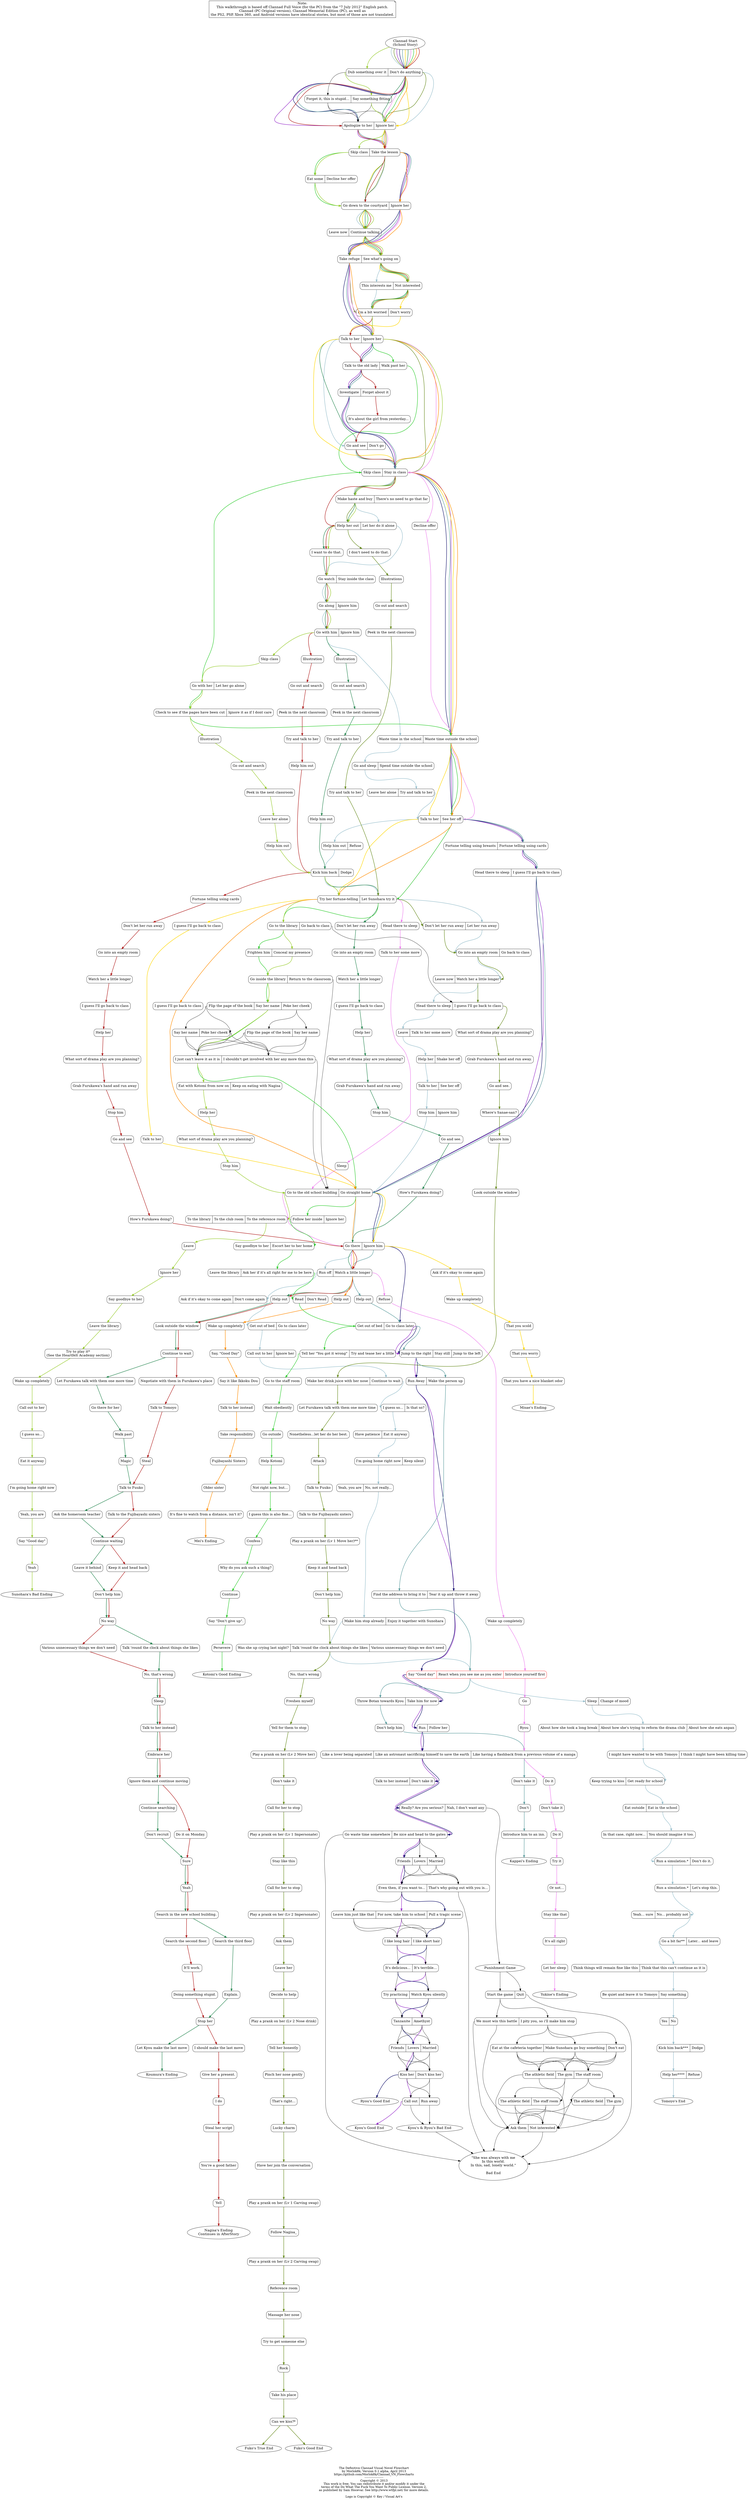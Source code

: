 digraph Clannad {
/*
#######################################################################
#            DO WHAT THE FUCK YOU WANT TO PUBLIC LICENSE              #
#                    Version 2, December 2004                         #
#                                                                     #
# Copyright (C) 2004 Sam Hocevar <sam@hocevar.net>                    #
#                                                                     #
# Everyone is permitted to copy and distribute verbatim or modified   #
# copies of this license document, and changing it is allowed as long #
# as the name is changed.                                             #
#                                                                     #
#            DO WHAT THE FUCK YOU WANT TO PUBLIC LICENSE              #
#   TERMS AND CONDITIONS FOR COPYING, DISTRIBUTION AND MODIFICATION   #
#                                                                     #
#  0. You just DO WHAT THE FUCK YOU WANT TO.                          #
#                                                                     #
#######################################################################
*/
    
    // The Definitive Clannad Visual Novel Flowchart

    graph [ label = "\n\n\n\nThe Definitive Clannad Visual Novel Flowchart\nby Morlok8k, Version 0.1 alpha, April 2013\nhttps://github.com/Morlok8k/Clannad_VN_Flowcharts\n--------------------\nCopyright © 2013\nThis work is free. You can redistribute it and/or modify it under the\nterms of the Do What The Fuck You Want To Public License, Version 2,\nas published by Sam Hocevar. See http://www.wtfpl.net/ for more details.\n\nLogo is Copyright © Key / Visual Art's" ];
    ranksep=1.25;
    compound=true;
    node [fontsize=16];

    bgcolor=white;
    edge [arrowsize=1, color=black];
/*
TODO:

Practically everything.

first combine known duplicate choices along paths.

play all paths to get details on all the questions...

add more known routes

wade through SEEN files to get more info...

sleep!

*/



    Note [shape = note, label = "Note:\nThis walkthrough is based off Clannad Full Voice (for the PC) from the \"7 July 2012\" English patch.\nClannad (PC Original version), Clannad Memorial Edition (PC), as well as\nthe PS2, PSP, Xbox 360, and Android versions have identical stories, but most of those are not translated."];

    Clannad_logo [image="dot_files/Clannad_logo.png", label = " ", shape = box, color = invis];
    Clannad_logo -> Start [style = bold, color = invis];
    
    
    Start [label = "Clannad Start\n(School Story)"];

    SEEN0414_q1 [shape = Mrecord, label = "<a1>Dub something over it|<a2>Don't do anything"];
    //Start -> SEEN0414_q1:a1;
    //Start -> SEEN0414_q1:a2;
    SEEN0414_q2 [shape = Mrecord, label = "<a1>Forget it, this is stupid...|<a2>Say something fitting"];
    SEEN0414_q1:a1 -> SEEN0414_q2:a1;
    //SEEN0414_q1:a1 -> SEEN0414_q2:a2;

    SEEN0414_q2:a2 -> SEEN0415_q1:a1;
    SEEN0414_q2:a1 -> SEEN0415_q1:a1;
    SEEN0414_q2:a2 -> SEEN0415_q1:a2;
    SEEN0414_q2:a1 -> SEEN0415_q1:a2;


    
// tomoyo
    Start -> SEEN0414_q1:a2 [style = bold, color = lightblue3];    //Tomoyo


    //April 15
    SEEN0415_q1 [shape = Mrecord, label = "<a1>Apologize to her|<a2>Ignore her"];
    SEEN0414_q1:a2 -> SEEN0415_q1:a2 [style = bold, color = lightblue3];    //Tomoyo
    
    Tomoyo_2 [shape = Mrecord, label = "<a1>Skip class|<a2>Take the lesson"];
    SEEN0415_q1:a2 -> Tomoyo_2:a2 [style = bold, color = lightblue3];    //Tomoyo
    
    Tomoyo_3 [shape = Mrecord, label = "<a1>Go down to the courtyard|<a2>Ignore her"];
    Tomoyo_2:a2 -> Tomoyo_3:a1 [style = bold, color = lightblue3];    //Tomoyo
    
    Tomoyo_4 [shape = Mrecord, label = "<a1>Leave now|<a2>Continue talking"];
    Tomoyo_3:a1 -> Tomoyo_4:a2 [style = bold, color = lightblue3];    //Tomoyo
    
    Tomoyo_5 [shape = Mrecord, label = "<a1>Take refuge|<a2>See what's going on"];
    Tomoyo_4:a2 -> Tomoyo_5:a2 [style = bold, color = lightblue3];    //Tomoyo
    
    Tomoyo_6 [shape = Mrecord, label = "<a1>This interests me|<a2>Not interested"];
    Tomoyo_5:a2 -> Tomoyo_6:a1 [style = bold, color = lightblue3];    //Tomoyo
    
    Tomoyo_7 [shape = Mrecord, label = "<a1>I'm a bit worried|<a2>Don't worry"];
    Tomoyo_6:a1 -> Tomoyo_7:a1 [style = bold, color = lightblue3];    //Tomoyo
    
    Tomoyo_8 [shape = Mrecord, label = "<a1>Talk to her|<a2>Ignore her"];
    Tomoyo_7:a1 -> Tomoyo_8:a1 [style = bold, color = lightblue3];    //Tomoyo
    
    //April 16
    Tomoyo_9 [shape = Mrecord, label = "<a1>Go and see|<a2>Don't go"];
    Tomoyo_8:a1 -> Tomoyo_9:a1 [style = bold, color = lightblue3];    //Tomoyo
    
    Tomoyo_10 [shape = Mrecord, label = "<a1>Skip class|<a2>Stay in class"];
    Tomoyo_9:a1 -> Tomoyo_10:a2 [style = bold, color = lightblue3];    //Tomoyo
    
    Tomoyo_11 [shape = Mrecord, label = "<a1>Make haste and buy|<a2>There's no need to go that far"];
    Tomoyo_10:a2 -> Tomoyo_11:a1 [style = bold, color = lightblue3];    //Tomoyo
    
    Tomoyo_12 [shape = Mrecord, label = "<a1>Help her out|<a2>Let her do it alone"];
    Tomoyo_11:a1 -> Tomoyo_12:a2 [style = bold, color = lightblue3];    //Tomoyo
    
    //April 17
    Tomoyo_13 [shape = Mrecord, label = "<a1>Go watch|<a2>Stay inside the class"];
    Tomoyo_12:a2 -> Tomoyo_13:a1 [style = bold, color = lightblue3];    //Tomoyo
    
    Tomoyo_14 [shape = Mrecord, label = "<a1>Go along|<a2>Ignore him"];
    Tomoyo_13:a1 -> Tomoyo_14:a1 [style = bold, color = lightblue3];    //Tomoyo
    
    Tomoyo_15 [shape = Mrecord, label = "<a1>Go with him|<a2>Ignore him"];
    Tomoyo_14:a1 -> Tomoyo_15:a1 [style = bold, color = lightblue3];    //Tomoyo
    
    Tomoyo_16 [shape = Mrecord, label = "<a1>Waste time in the school|<a2>Waste time outside the school"];
    Tomoyo_15:a1 -> Tomoyo_16:a1 [style = bold, color = lightblue3];    //Tomoyo
    
    Tomoyo_17 [shape = Mrecord, label = "<a1>Go and sleep|<a2>Spend time outside the school"];
    Tomoyo_16:a1 -> Tomoyo_17:a1 [style = bold, color = lightblue3];    //Tomoyo
    
    Tomoyo_18 [shape = Mrecord, label = "<a1>Leave her alone|<a2>Try and talk to her"];
    Tomoyo_17:a1 -> Tomoyo_18:a2 [style = bold, color = lightblue3];    //Tomoyo
    
    Tomoyo_19 [shape = Mrecord, label = "<a1>Talk to her|<a2>See her off"];
    Tomoyo_18:a2 -> Tomoyo_19:a1 [style = bold, color = lightblue3];    //Tomoyo
    
    //April 18
    Tomoyo_20 [shape = Mrecord, label = "<a1>Help him out|<a2>Refuse"];
    Tomoyo_19:a1 -> Tomoyo_20:a1 [style = bold, color = lightblue3];    //Tomoyo
    
    Tomoyo_21 [shape = Mrecord, label = "<a1>Kick him back|<a2>Dodge"];
    Tomoyo_20:a1 -> Tomoyo_21:a1 [style = bold, color = lightblue3];    //Tomoyo
    
    Tomoyo_22 [shape = Mrecord, label = "<a1>Try her fortune-telling|<a2>Let Sunohara try it"];
    Tomoyo_21:a1 -> Tomoyo_22:a2 [style = bold, color = lightblue3];    //Tomoyo
    
    Tomoyo_23 [shape = Mrecord, label = "<a1>Don't let her run away|<a2>Let her run away"];
    Tomoyo_22:a2 -> Tomoyo_23:a2 [style = bold, color = lightblue3];    //Tomoyo
    
    Tomoyo_24 [shape = Mrecord, label = "<a1>Go into an empty room|<a2>Go back to class"];
    Tomoyo_23:a2 -> Tomoyo_24:a1 [style = bold, color = lightblue3];    //Tomoyo
    
    Tomoyo_25 [shape = Mrecord, label = "<a1>Leave now|<a2>Watch her a little longer"];
    Tomoyo_24:a1 -> Tomoyo_25:a2 [style = bold, color = lightblue3];    //Tomoyo
    
    Tomoyo_26 [shape = Mrecord, label = "<a1>Head there to sleep|<a2>I guess I'll go back to class"];
    Tomoyo_25:a2 -> Tomoyo_26:a1 [style = bold, color = lightblue3];    //Tomoyo
    
    Tomoyo_27 [shape = Mrecord, label = "<a1>Leave|<a2>Talk to her some more"];
    Tomoyo_26:a1 -> Tomoyo_27:a1 [style = bold, color = lightblue3];    //Tomoyo
    
    Tomoyo_28 [shape = Mrecord, label = "<a1>Help her|<a2>Shake her off"];
    Tomoyo_27:a1 -> Tomoyo_28:a1 [style = bold, color = lightblue3];    //Tomoyo
    
    Tomoyo_29 [shape = Mrecord, label = "<a1>Talk to her|<a2>See her off"];
    Tomoyo_28:a1 -> Tomoyo_29:a1 [style = bold, color = lightblue3];    //Tomoyo
    
    //April 19
    Tomoyo_30 [shape = Mrecord, label = "<a1>Stop him|<a2>Ignore him"];
    Tomoyo_29:a1 -> Tomoyo_30:a1 [style = bold, color = lightblue3];    //Tomoyo
    
    Tomoyo_31 [shape = Mrecord, label = "<a1>Go to the old school building|<a2>Go straight home"];
    Tomoyo_30:a1 -> Tomoyo_31:a2 [style = bold, color = lightblue3];    //Tomoyo
    
    //April 20
    Tomoyo_32 [shape = Mrecord, label = "<a1>Go there|<a2>Ignore him"];
    Tomoyo_31:a2 -> Tomoyo_32:a1 [style = bold, color = lightblue3];    //Tomoyo
    
    Tomoyo_33 [shape = Mrecord, label = "<a1>Run off|<a2>Watch a little longer"];
    Tomoyo_32:a1 -> Tomoyo_33:a1 [style = bold, color = lightblue3];    //Tomoyo
    
    Tomoyo_34 [shape = Mrecord, label = "<a1>Ask if it's okay to come again|<a2>Don't come again"];
    Tomoyo_33:a1 -> Tomoyo_34:a2 [style = bold, color = lightblue3];    //Tomoyo
    
    //April 21
    Tomoyo_35 [shape = Mrecord, label = "<a1>Get out of bed|<a2>Go to class later"];
    Tomoyo_34:a2 -> Tomoyo_35:a1 [style = bold, color = lightblue3];    //Tomoyo
    
    Tomoyo_36 [shape = Mrecord, label = "<a1>Call out to her|<a2>Ignore her"];
    Tomoyo_35:a1 -> Tomoyo_36:a1 [style = bold, color = lightblue3];    //Tomoyo
    
    Tomoyo_37 [shape = Mrecord, label = "<a1>Make her drink juice with her nose|<a2>Continue to wait"];
    Tomoyo_36:a1 -> Tomoyo_37:a2 [style = bold, color = lightblue3];    //Tomoyo
    
    Tomoyo_38 [shape = Mrecord, label = "<a1>I guess so...|<a2>Is that so?"];
    Tomoyo_37:a2 -> Tomoyo_38:a1 [style = bold, color = lightblue3];    //Tomoyo
    
    Tomoyo_39 [shape = Mrecord, label = "<a1>Have patience|<a2>Eat it anyway"];
    Tomoyo_38:a1 -> Tomoyo_39:a2 [style = bold, color = lightblue3];    //Tomoyo
    
    //April 22
    Tomoyo_40 [shape = Mrecord, label = "<a1>I'm going home right now|<a2>Keep silent"];
    Tomoyo_39:a2 -> Tomoyo_40:a1 [style = bold, color = lightblue3];    //Tomoyo
    
    Tomoyo_41 [shape = Mrecord, label = "<a1>Yeah, you are|<a2>No, not really..."];
    Tomoyo_40:a1 -> Tomoyo_41:a2 [style = bold, color = lightblue3];    //Tomoyo
    
    Tomoyo_42 [shape = Mrecord, label = "<a1>Make him stop already|<a2>Enjoy it together with Sunohara"];
    Tomoyo_41:a2 -> Tomoyo_42:a1 [style = bold, color = lightblue3];    //Tomoyo
    
    //April 23
    Tomoyo_43 [shape = Mrecord, label = "<a1>Was she up crying last night?|<a2>Talk 'round the clock about things she likes|<a3>Various unnecessary things we don't need"];
    Tomoyo_42:a1 -> Tomoyo_43:a2 [style = bold, color = lightblue3];    //Tomoyo
    
    Tomoyo_44 [shape = Mrecord, label = "<a1>Say \"Good day\"|<a2>React when you see me as you enter|<a3>Introduce yourself first", color = red];    //TODO:  I'm not seeing this option!!!!!
    //Apparently in SEEN0423 & SEEN0422...  more investigating needed...
    Tomoyo_43:a2 -> Tomoyo_44:a2 [style = bold, color = lightblue3];    //Tomoyo
    
    Tomoyo_45 [shape = Mrecord, label = "<a1>Sleep|<a2>Change of mood"];
    Tomoyo_44:a2 -> Tomoyo_45:a1 [style = bold, color = lightblue3];    //Tomoyo
    
    Tomoyo_46 [shape = Mrecord, label = "<a1>About how she took a long break|<a2>About how she's trying to reform the drama club|<a3>About how she eats anpan"];
    Tomoyo_45:a1 -> Tomoyo_46:a2 [style = bold, color = lightblue3];    //Tomoyo
    
    //April 24
    Tomoyo_47 [shape = Mrecord, label = "<a1>I might have wanted to be with Tomoyo|<a2>I think I might have been killing time"];
    Tomoyo_46:a2 -> Tomoyo_47:a1 [style = bold, color = lightblue3];    //Tomoyo
    
    //April 25th
    Tomoyo_48 [shape = Mrecord, label = "<a1>Keep trying to kiss|<a2>Get ready for school"];
    Tomoyo_47:a1 -> Tomoyo_48:a2 [style = bold, color = lightblue3];    //Tomoyo
    
    //April 26th
    Tomoyo_49 [shape = Mrecord, label = "<a1>Eat outside|<a2>Eat in the school"];
    Tomoyo_48:a2 -> Tomoyo_49:a2 [style = bold, color = lightblue3];    //Tomoyo
    
    //May 2nd
    Tomoyo_50 [shape = Mrecord, label = "<a1>In that case, right now...|<a2>You should imagine it too."];
    Tomoyo_49:a2 -> Tomoyo_50:a2 [style = bold, color = lightblue3];    //Tomoyo
    
    //May 3rd
    Tomoyo_51 [shape = Mrecord, label = "<a1>Run a simulation.*|<a2>Don't do it."];
    Tomoyo_50:a2 -> Tomoyo_51:a1 [style = bold, color = lightblue3];    //Tomoyo
    
    Tomoyo_52 [shape = Mrecord, label = "<a1>Run a simulation.*|<a2>Let's stop this."];
    Tomoyo_51:a1 -> Tomoyo_52:a1 [style = bold, color = lightblue3];    //Tomoyo
    
    Tomoyo_53 [shape = Mrecord, label = "<a1>Yeah... sure|<a2>No... probably not"];
    Tomoyo_52:a1 -> Tomoyo_53:a2 [style = bold, color = lightblue3];    //Tomoyo
    
    //May 4
    Tomoyo_54 [shape = Mrecord, label = "<a1>Go a bit far**|<a2>Later... and leave"];
    Tomoyo_53:a2 -> Tomoyo_54:a1 [style = bold, color = lightblue3];    //Tomoyo
    
    //May 5
    Tomoyo_55 [shape = Mrecord, label = "<a1>Think things will remain fine like this|<a2>Think that this can't continue as it is"];
    Tomoyo_54:a1 -> Tomoyo_55:a2 [style = bold, color = lightblue3];    //Tomoyo
    
    //May 6
    Tomoyo_56 [shape = Mrecord, label = "<a1>Be quiet and leave it to Tomoyo|<a2>Say something"];
    Tomoyo_55:a2 -> Tomoyo_56:a2 [style = bold, color = lightblue3];    //Tomoyo
    
    Tomoyo_57 [shape = Mrecord, label = "<a1>Yes|<a2>No"];
    Tomoyo_56:a2 -> Tomoyo_57:a2 [style = bold, color = lightblue3];    //Tomoyo
    
    //May 11
    Tomoyo_58 [shape = Mrecord, label = "<a1>Kick him back***|<a2>Dodge"];
    Tomoyo_57:a2 -> Tomoyo_58:a1 [style = bold, color = lightblue3];    //Tomoyo
    
    Tomoyo_59 [shape = Mrecord, label = "<a1>Help her****|<a2>Refuse"];
    Tomoyo_58:a1 -> Tomoyo_59:a1 [style = bold, color = lightblue3];    //Tomoyo
    
    TOMOYO_END [label = "Tomoyo's End"];
    Tomoyo_59:a1 -> TOMOYO_END [style = bold, color = lightblue3];    //Tomoyo
    
    
    
    
    
    
    //Fuko_1 [shape = Mrecord, label = "<a1>Dub something over it|<a2>Don't do anything"];
    Start -> SEEN0414_q1:a2 [style = bold, color = olivedrab];    //Fuko
    
    //Fuko_2 [shape = Mrecord, label = "<a1>Apologize to her|<a2>Ignore her"];
    SEEN0414_q1:a2 -> SEEN0415_q1:a2 [style = bold, color = olivedrab];    //Fuko
    
    //Fuko_3 [shape = Mrecord, label = "<a>Take the lesson"];
    SEEN0415_q1:a2 -> Tomoyo_2:a2 [style = bold, color = olivedrab];    //Fuko
    
    //Fuko_4 [shape = Mrecord, label = "<a>Go down to the courtyard"];
    Tomoyo_2:a2 -> Tomoyo_3:a1 [style = bold, color = olivedrab];    //Fuko
    
    //Fuko_5 [shape = Mrecord, label = "<a>Continue talking"];
    Tomoyo_3:a1 -> Tomoyo_4:a2 [style = bold, color = olivedrab];    //Fuko
    
    //Fuko_6 [shape = Mrecord, label = "<a>Take refuge"];
    Tomoyo_4:a2 -> Tomoyo_5:a1 [style = bold, color = olivedrab];    //Fuko
    
    //Fuko_7 [shape = Mrecord, label = "<a>I'm a bit worried"];
    Tomoyo_5:a1 -> Tomoyo_7:a1 [style = bold, color = olivedrab];    //Fuko
    
    //Fuko_8 [shape = Mrecord, label = "<a>Ignore her"];
    Tomoyo_7:a1 -> Tomoyo_8:a2 [style = bold, color = olivedrab];    //Fuko
    
    //Fuko_9 [shape = Mrecord, label = "<a>Stay in class"];
    Tomoyo_8:a2 -> Tomoyo_10:a2 [style = bold, color = olivedrab];    //Fuko
    
    //Fuko_10 [shape = Mrecord, label = "<a>Make haste and buy"];
    Tomoyo_10:a2 -> Tomoyo_11:a1 [style = bold, color = olivedrab];    //Fuko
    
    //Fuko_11 [shape = Mrecord, label = "<a>Help her out"];
    Tomoyo_11:a1 -> Tomoyo_12:a1 [style = bold, color = olivedrab];    //Fuko
    
    Fuko_12 [shape = Mrecord, label = "<a>I don't need to do that."];
    Tomoyo_12:a1 -> Fuko_12:a [style = bold, color = olivedrab];    //Fuko
    
    Fuko_13 [shape = Mrecord, label = "<a>Illustrations"];
    Fuko_12:a -> Fuko_13:a [style = bold, color = olivedrab];    //Fuko
    
    Fuko_14 [shape = Mrecord, label = "<a>Go out and search"];
    Fuko_13:a -> Fuko_14:a [style = bold, color = olivedrab];    //Fuko
    
    Fuko_15 [shape = Mrecord, label = "<a>Peek in the next classroom"];
    Fuko_14:a -> Fuko_15:a [style = bold, color = olivedrab];    //Fuko
    
    Fuko_16 [shape = Mrecord, label = "<a>Try and talk to her"];
    Fuko_15:a -> Fuko_16:a [style = bold, color = olivedrab];    //Fuko
    
    //Fuko_17 [shape = Mrecord, label = "<a>Let Sunohara try it"];		//Tomoyo_22
    Fuko_16:a -> Tomoyo_22:a2 [style = bold, color = olivedrab];    //Fuko
    
    //Fuko_18 [shape = Mrecord, label = "<a>Don't let her run away"];
    Tomoyo_22:a2 -> Tomoyo_23:a1 [style = bold, color = olivedrab];    //Fuko
    
    //Fuko_19 [shape = Mrecord, label = "<a>Go into an empty room"];
    Tomoyo_23:a1 -> Tomoyo_24:a1 [style = bold, color = olivedrab];    //Fuko
    
    //Fuko_20 [shape = Mrecord, label = "<a>Watch her a little longer"];
    Tomoyo_24:a1 -> Tomoyo_25:a2 [style = bold, color = olivedrab];    //Fuko
    
    //Fuko_21 [shape = Mrecord, label = "<a>I guess I'll go back to class"];
    Tomoyo_25:a2 -> Tomoyo_26:a2 [style = bold, color = olivedrab];    //Fuko
    
    Fuko_22 [shape = Mrecord, label = "<a>What sort of drama play are you planning?"];
    Tomoyo_26:a2 -> Fuko_22:a [style = bold, color = olivedrab];    //Fuko
    
    Fuko_23 [shape = Mrecord, label = "<a>Grab Furukawa's hand and run away."];
    Fuko_22:a -> Fuko_23:a [style = bold, color = olivedrab];    //Fuko
    
    Fuko_24 [shape = Mrecord, label = "<a>Go and see."];
    Fuko_23:a -> Fuko_24:a [style = bold, color = olivedrab];    //Fuko
    
    Fuko_25 [shape = Mrecord, label = "<a>Where's Sanae-san?"];
    Fuko_24:a -> Fuko_25:a [style = bold, color = olivedrab];    //Fuko
    
    Fuko_26 [shape = Mrecord, label = "<a>Ignore him"];
    Fuko_25:a -> Fuko_26:a [style = bold, color = olivedrab];    //Fuko
    
    Fuko_27 [shape = Mrecord, label = "<a>Look outside the window"];
    Fuko_26:a -> Fuko_27:a [style = bold, color = olivedrab];    //Fuko
    
    //Fuko_28 [shape = Mrecord, label = "<a>Make her drink juice with her nose"];    //Tomoyo_37
    Fuko_27:a -> Tomoyo_37:a1 [style = bold, color = olivedrab];    //Fuko
    
    Fuko_29 [shape = Mrecord, label = "<a>Let Furukawa talk with them one more time"];
    Tomoyo_37:a1 -> Fuko_29:a [style = bold, color = olivedrab];    //Fuko
    
    Fuko_30 [shape = Mrecord, label = "<a>Nonetheless...let her do her best."];
    Fuko_29:a -> Fuko_30:a [style = bold, color = olivedrab];    //Fuko
    
    Fuko_31 [shape = Mrecord, label = "<a>Attack"];
    Fuko_30:a -> Fuko_31:a [style = bold, color = olivedrab];    //Fuko
    
    Fuko_32 [shape = Mrecord, label = "<a>Talk to Fuuko"];
    Fuko_31:a -> Fuko_32:a [style = bold, color = olivedrab];    //Fuko
    
    Fuko_33 [shape = Mrecord, label = "<a>Talk to the Fujibayashi sisters"];
    Fuko_32:a -> Fuko_33:a [style = bold, color = olivedrab];    //Fuko
    
    Fuko_34 [shape = Mrecord, label = "<a>Play a prank on her (Lv 1 Move her)**"];
    Fuko_33:a -> Fuko_34:a [style = bold, color = olivedrab];    //Fuko
    
    Fuko_35 [shape = Mrecord, label = "<a>Keep it and head back"];
    Fuko_34:a -> Fuko_35:a [style = bold, color = olivedrab];    //Fuko
    
    Fuko_36 [shape = Mrecord, label = "<a>Don't help him"];
    Fuko_35:a -> Fuko_36:a [style = bold, color = olivedrab];    //Fuko
    
    Fuko_37 [shape = Mrecord, label = "<a>No way"];
    Fuko_36:a -> Fuko_37:a [style = bold, color = olivedrab];    //Fuko
    
    //Fuko_38 [shape = Mrecord, label = "<a>Talk 'round the clock about things she likes"];    //Tomoyo_43
    Fuko_37:a -> Tomoyo_43:a2 [style = bold, color = olivedrab];    //Fuko
    
    Fuko_39 [shape = Mrecord, label = "<a>No, that's wrong"];
    Tomoyo_43:a2 -> Fuko_39:a [style = bold, color = olivedrab];    //Fuko
    
    Fuko_40 [shape = Mrecord, label = "<a>Freshen myself"];
    Fuko_39:a -> Fuko_40:a [style = bold, color = olivedrab];    //Fuko
    
    Fuko_41 [shape = Mrecord, label = "<a>Yell for them to stop"];
    Fuko_40:a -> Fuko_41:a [style = bold, color = olivedrab];    //Fuko
    
    Fuko_42 [shape = Mrecord, label = "<a>Play a prank on her (Lv 2 Move her)"];
    Fuko_41:a -> Fuko_42:a [style = bold, color = olivedrab];    //Fuko
    
    Fuko_43 [shape = Mrecord, label = "<a>Don't take it"];
    Fuko_42:a -> Fuko_43:a [style = bold, color = olivedrab];    //Fuko
    
    Fuko_44 [shape = Mrecord, label = "<a>Call for her to stop"];
    Fuko_43:a -> Fuko_44:a [style = bold, color = olivedrab];    //Fuko
    
    Fuko_45 [shape = Mrecord, label = "<a>Play a prank on her (Lv 1 Impersonate)"];
    Fuko_44:a -> Fuko_45:a [style = bold, color = olivedrab];    //Fuko
    
    Fuko_46 [shape = Mrecord, label = "<a>Stay like this"];
    Fuko_45:a -> Fuko_46:a [style = bold, color = olivedrab];    //Fuko
    
    Fuko_47 [shape = Mrecord, label = "<a>Call for her to stop"];
    Fuko_46:a -> Fuko_47:a [style = bold, color = olivedrab];    //Fuko
    
    Fuko_48 [shape = Mrecord, label = "<a>Play a prank on her (Lv 2 Impersonate)"];
    Fuko_47:a -> Fuko_48:a [style = bold, color = olivedrab];    //Fuko
    
    Fuko_49 [shape = Mrecord, label = "<a>Ask them"];
    Fuko_48:a -> Fuko_49:a [style = bold, color = olivedrab];    //Fuko
    
    Fuko_50 [shape = Mrecord, label = "<a>Leave her"];
    Fuko_49:a -> Fuko_50:a [style = bold, color = olivedrab];    //Fuko
    
    Fuko_51 [shape = Mrecord, label = "<a>Decide to help"];
    Fuko_50:a -> Fuko_51:a [style = bold, color = olivedrab];    //Fuko
    
    Fuko_52 [shape = Mrecord, label = "<a>Play a prank on her (Lv 2 Nose drink)"];
    Fuko_51:a -> Fuko_52:a [style = bold, color = olivedrab];    //Fuko
    
    Fuko_53 [shape = Mrecord, label = "<a>Tell her honestly"];
    Fuko_52:a -> Fuko_53:a [style = bold, color = olivedrab];    //Fuko
    
    Fuko_54 [shape = Mrecord, label = "<a>Pinch her nose gently"];
    Fuko_53:a -> Fuko_54:a [style = bold, color = olivedrab];    //Fuko
    
    Fuko_55 [shape = Mrecord, label = "<a>That's right..."];
    Fuko_54:a -> Fuko_55:a [style = bold, color = olivedrab];    //Fuko
    
    Fuko_56 [shape = Mrecord, label = "<a>Lucky charm"];
    Fuko_55:a -> Fuko_56:a [style = bold, color = olivedrab];    //Fuko
    
    Fuko_57 [shape = Mrecord, label = "<a>Have her join the conversation"];
    Fuko_56:a -> Fuko_57:a [style = bold, color = olivedrab];    //Fuko
    
    Fuko_58 [shape = Mrecord, label = "<a>Play a prank on her (Lv 1 Carving swap)"];
    Fuko_57:a -> Fuko_58:a [style = bold, color = olivedrab];    //Fuko
    
    Fuko_59 [shape = Mrecord, label = "<a>Follow Nagisa_"];
    Fuko_58:a -> Fuko_59:a [style = bold, color = olivedrab];    //Fuko
    
    Fuko_60 [shape = Mrecord, label = "<a>Play a prank on her (Lv 2 Carving swap)"];
    Fuko_59:a -> Fuko_60:a [style = bold, color = olivedrab];    //Fuko
    
    Fuko_61 [shape = Mrecord, label = "<a>Reference room"];
    Fuko_60:a -> Fuko_61:a [style = bold, color = olivedrab];    //Fuko
    
    Fuko_62 [shape = Mrecord, label = "<a>Massage her nose"];
    Fuko_61:a -> Fuko_62:a [style = bold, color = olivedrab];    //Fuko
    
    Fuko_63 [shape = Mrecord, label = "<a>Try to get someone else"];
    Fuko_62:a -> Fuko_63:a [style = bold, color = olivedrab];    //Fuko
    
    Fuko_64 [shape = Mrecord, label = "<a>Rock"];
    Fuko_63:a -> Fuko_64:a [style = bold, color = olivedrab];    //Fuko
    
    Fuko_65 [shape = Mrecord, label = "<a>Take his place"];
    Fuko_64:a -> Fuko_65:a [style = bold, color = olivedrab];    //Fuko
    
    Fuko_66 [shape = Mrecord, label = "<a>Can we kiss?*"];
    Fuko_65:a -> Fuko_66:a [style = bold, color = olivedrab];    //Fuko
    
    FUKO_TRUE_END [ label = "Fuko's True End"];
    FUKO_GOOD_END [ label = "Fuko's Good End"];
    Fuko_66:a -> FUKO_TRUE_END [style = bold, color = olivedrab];    //Fuko
    Fuko_66:a -> FUKO_GOOD_END [style = bold, color = olivedrab];    //Fuko
   
    
    
    //Kyou_Ryou_1 [shape = Mrecord, label = "<a1>Dub something over it|<a2>Don't do anything"];
    Start -> SEEN0414_q1:a2 [style = bold, color = darkorchid];    //Kyou
    Start -> SEEN0414_q1:a2 [style = bold, color = midnightblue];    //Ryou
    Start -> SEEN0414_q1:a2 [style = bold, color = cadetblue];    //Kappei
    
    //Kyou_Ryou_2 [shape = Mrecord, label = "<a1>Apologize to her|<a2>Ignore her"];
    SEEN0414_q1:a2 -> SEEN0415_q1:a1 [style = bold, color = darkorchid];    //Kyou
    SEEN0414_q1:a2 -> SEEN0415_q1:a1 [style = bold, color = midnightblue];    //Ryou
    SEEN0414_q1:a2 -> SEEN0415_q1:a1 [style = bold, color = cadetblue];    //Kappei
    
    //Kyou_Ryou_3 [shape = Mrecord, label = "<a1>Skip class|<a2>Take the lesson"];
    SEEN0415_q1:a1 -> Tomoyo_2:a2 [style = bold, color = darkorchid];    //Kyou
    SEEN0415_q1:a1 -> Tomoyo_2:a2 [style = bold, color = midnightblue];    //Ryou
    SEEN0415_q1:a1 -> Tomoyo_2:a2 [style = bold, color = cadetblue];    //Kappei
    
    //Kyou_Ryou_4 [shape = Mrecord, label = "<a1>Go down to the courtyard|<a2>Ignore her"];
    Tomoyo_2:a2 -> Tomoyo_3:a2 [style = bold, color = darkorchid];    //Kyou
    Tomoyo_2:a2 -> Tomoyo_3:a2 [style = bold, color = midnightblue];    //Ryou
    Tomoyo_2:a2 -> Tomoyo_3:a2 [style = bold, color = cadetblue];    //Kappei
    
    //Kyou_Ryou_5 [shape = Mrecord, label = "<a1>Take refuge|<a2>See what's going on"];
    Tomoyo_3:a2 -> Tomoyo_5:a1 [style = bold, color = darkorchid];    //Kyou
    Tomoyo_3:a2 -> Tomoyo_5:a1 [style = bold, color = midnightblue];    //Ryou
    Tomoyo_3:a2 -> Tomoyo_5:a1 [style = bold, color = cadetblue];    //Kappei
    
    //Kyou_Ryou_6 [shape = Mrecord, label = "<a1>Talk to her|<a2>Ignore her"];
    Tomoyo_5:a1 -> Tomoyo_8:a2 [style = bold, color = darkorchid];    //Kyou
    Tomoyo_5:a1 -> Tomoyo_8:a2 [style = bold, color = midnightblue];    //Ryou
    Tomoyo_5:a1 -> Tomoyo_8:a2 [style = bold, color = cadetblue];    //Kappei
    
    SEEN3416_q1 [shape = Mrecord, label = "<a1>Talk to the old lady|<a2>Walk past her"];
    Tomoyo_8:a2 -> SEEN3416_q1:a1 [style = bold, color = darkorchid];    //Kyou
    Tomoyo_8:a2 -> SEEN3416_q1:a1 [style = bold, color = midnightblue];    //Ryou
    Tomoyo_8:a2 -> SEEN3416_q1:a1 [style = bold, color = cadetblue];    //Kappei
    
    Kyou_Ryou_8 [shape = Mrecord, label = "<a1>Investigate|<a2>Forget about it"];
    SEEN3416_q1:a1 -> Kyou_Ryou_8:a1 [style = bold, color = darkorchid];    //Kyou
    SEEN3416_q1:a1 -> Kyou_Ryou_8:a1 [style = bold, color = midnightblue];    //Ryou
    SEEN3416_q1:a1 -> Kyou_Ryou_8:a1 [style = bold, color = cadetblue];    //Kappei
    

    //Kyou_Ryou_9 [shape = Mrecord, label = "<a1>Skip class|<a2>Stay in class"];
    Kyou_Ryou_8:a1 -> Tomoyo_10:a2 [style = bold, color = darkorchid];    //Kyou
    Kyou_Ryou_8:a1 -> Tomoyo_10:a2 [style = bold, color = midnightblue];    //Ryou
    Kyou_Ryou_8:a1 -> Tomoyo_10:a2 [style = bold, color = cadetblue];    //Kappei
    
    //Kyou_Ryou_10 [shape = Mrecord, label = "<a1>Waste time in the school|<a2>Waste time outside the school"];
    Tomoyo_10:a2 -> Tomoyo_16:a2 [style = bold, color = darkorchid];    //Kyou
    Tomoyo_10:a2 -> Tomoyo_16:a2 [style = bold, color = midnightblue];    //Ryou
    Tomoyo_10:a2 -> Tomoyo_16:a2 [style = bold, color = cadetblue];    //Kappei
    
    //Kyou_Ryou_11 [shape = Mrecord, label = "<a1>Talk to her|<a2>See her off"];
    Tomoyo_16:a2 -> Tomoyo_19:a2 [style = bold, color = darkorchid];    //Kyou
    Tomoyo_16:a2 -> Tomoyo_19:a2 [style = bold, color = midnightblue];    //Ryou
    Tomoyo_16:a2 -> Tomoyo_19:a2 [style = bold, color = cadetblue];    //Kappei
    
    Kyou_Ryou_12 [shape = Mrecord, label = "<a1>Fortune telling using breasts|<a2>Fortune telling using cards"];
    Tomoyo_19:a2 -> Kyou_Ryou_12:a2 [style = bold, color = darkorchid];    //Kyou
    Tomoyo_19:a2 -> Kyou_Ryou_12:a2 [style = bold, color = midnightblue];    //Ryou
    Tomoyo_19:a2 -> Kyou_Ryou_12:a2 [style = bold, color = cadetblue];    //Kappei
    
    Kyou_Ryou_13 [shape = Mrecord, label = "<a1>Head there to sleep|<a2>I guess I'll go back to class"];
    Kyou_Ryou_12:a2 -> Kyou_Ryou_13:a2 [style = bold, color = darkorchid];    //Kyou
    Kyou_Ryou_12:a2 -> Kyou_Ryou_13:a2 [style = bold, color = midnightblue];    //Ryou
    Kyou_Ryou_12:a2 -> Kyou_Ryou_13:a2 [style = bold, color = cadetblue];    //Kappei
    
    //Kyou_Ryou_14 [shape = Mrecord, label = "<a1>Go to the old school building|<a2>Go straight home"];
    Kyou_Ryou_13:a2 -> Tomoyo_31:a2 [style = bold, color = darkorchid];    //Kyou
    Kyou_Ryou_13:a2 -> Tomoyo_31:a2 [style = bold, color = midnightblue];    //Ryou
    Kyou_Ryou_13:a2 -> Tomoyo_31:a2 [style = bold, color = cadetblue];    //Kappei
    
    //Kyou_Ryou_15 [shape = Mrecord, label = "<a1>Go there|<a2>Ignore him"];
    Tomoyo_31:a2 -> Tomoyo_32:a2 [style = bold, color = darkorchid];    //Kyou
    Tomoyo_31:a2 -> Tomoyo_32:a2 [style = bold, color = midnightblue];    //Ryou
    Tomoyo_31:a2 -> Tomoyo_32:a2 [style = bold, color = cadetblue];    //Kappei
    
    //Kappei_16 [shape = Mrecord, label = "<a2>Watch a little longer"];
    Tomoyo_32:a2 -> Tomoyo_33:a2 [style = bold, color = cadetblue];    //Kappei
    
    Kappei_17 [shape = Mrecord, label = "<a>Help out"];
    Tomoyo_33:a2 -> Kappei_17:a [style = bold, color = cadetblue];    //Kappei
    

    
    Kyou_Ryou_16 [shape = Mrecord, label = "<a1>Get out of bed|<a2>Go to class later"];
    Tomoyo_32:a2 -> Kyou_Ryou_16:a2 [style = bold, color = darkorchid];    //Kyou
    Tomoyo_32:a2 -> Kyou_Ryou_16:a2 [style = bold, color = midnightblue];    //Ryou
    Kappei_17:a -> Kyou_Ryou_16:a2 [style = bold, color = cadetblue];    //Kappei
    
    Kyou_Ryou_17 [shape = Mrecord, label = "<a1>Jump to the right|<a2>Stay still|<a3>Jump to the left"];
    Kyou_Ryou_16:a2 -> Kyou_Ryou_17:a1 [style = bold, color = darkorchid];    //Kyou
    Kyou_Ryou_16:a2 -> Kyou_Ryou_17:a1 [style = bold, color = midnightblue];    //Ryou
    Kyou_Ryou_16:a2 -> Kyou_Ryou_17:a1 [style = bold, color = cadetblue];    //Kappei
    
    Kyou_Ryou_18 [shape = Mrecord, label = "<a1>Run Away|<a2>Wake the person up"];
    Kyou_Ryou_17:a1 -> Kyou_Ryou_18:a1 [style = bold, color = darkorchid];    //Kyou
    Kyou_Ryou_17:a1 -> Kyou_Ryou_18:a1 [style = bold, color = midnightblue];    //Ryou
    
    Kyou_Ryou_19 [shape = Mrecord, label = "<a1>Find the address to bring it to|<a2>Tear it up and throw it away"];
    Kyou_Ryou_18:a1 -> Kyou_Ryou_19:a2 [style = bold, color = darkorchid];    //Kyou
    Kyou_Ryou_18:a1 -> Kyou_Ryou_19:a2 [style = bold, color = midnightblue];    //Ryou
    
    //Kyou_Ryou_20 [shape = Mrecord, label = "<a>Say \"Good day\""];
    Kyou_Ryou_19:a2 -> Tomoyo_44:a1 [style = bold, color = darkorchid];    //Kyou
    Kyou_Ryou_19:a2 -> Tomoyo_44:a1 [style = bold, color = midnightblue];    //Ryou
    
    Kyou_Ryou_21 [shape = Mrecord, label = "<a1>Throw Botan towards Kyou|<a2>Take him for now"];
    Tomoyo_44:a1 -> Kyou_Ryou_21:a2 [style = bold, color = darkorchid];    //Kyou
    Tomoyo_44:a1 -> Kyou_Ryou_21:a2 [style = bold, color = midnightblue];    //Ryou
    
    Kyou_Ryou_22 [shape = Mrecord, label = "<a2>Run|<a2>Follow her"];
    Kyou_Ryou_21:a2 -> Kyou_Ryou_22:a2 [style = bold, color = darkorchid];    //Kyou
    Kyou_Ryou_21:a2 -> Kyou_Ryou_22:a2 [style = bold, color = midnightblue];    //Ryou
    
    Kyou_Ryou_23 [shape = Mrecord, label = "<a1>Like a lover being separated|<a2>Like an astronaut sacrificing himself to save the earth|<a3>Like having a flashback from a previous volume of a manga"];
    //Kyou_Ryou_23 [shape = Mrecord, label = "<a>Add \"And toilet seat cover\" in every sentence"];
    Kyou_Ryou_22:a2 -> Kyou_Ryou_23:a2 [style = bold, color = darkorchid];    //Kyou
    Kyou_Ryou_22:a2 -> Kyou_Ryou_23:a2 [style = bold, color = midnightblue];    //Ryou
    
    Kyou_Ryou_24 [shape = Mrecord, label = "<a1>Talk to her instead|<a2>Don't take it"];
    Kyou_Ryou_23:a2 -> Kyou_Ryou_24:a2 [style = bold, color = darkorchid];    //Kyou
    Kyou_Ryou_23:a2 -> Kyou_Ryou_24:a2 [style = bold, color = midnightblue];    //Ryou
    
    Kyou_Ryou_25 [shape = Mrecord, label = "<a1>Really? Are you serious?|<a2>Nah, I don't want any"];
    Kyou_Ryou_24:a2 -> Kyou_Ryou_25:a1 [style = bold, color = darkorchid];    //Kyou
    Kyou_Ryou_24:a2 -> Kyou_Ryou_25:a1 [style = bold, color = midnightblue];    //Ryou
    
    Kyou_Ryou_26 [shape = Mrecord, label = "<a1>Go waste time somewhere|<a2>Be nice and head to the gates"];
    Kyou_Ryou_25:a1 -> Kyou_Ryou_26:a2 [style = bold, color = darkorchid];    //Kyou
    Kyou_Ryou_25:a1 -> Kyou_Ryou_26:a2 [style = bold, color = midnightblue];    //Ryou
    
    Kyou_Ryou_27 [shape = Mrecord, label = "<a1>Friends|<a2>Lovers|<a3>Married"];
    Kyou_Ryou_26:a2 -> Kyou_Ryou_27:a1 [style = bold, color = darkorchid];    //Kyou
    Kyou_Ryou_26:a2 -> Kyou_Ryou_27:a1 [style = bold, color = midnightblue];    //Ryou
    Kyou_Ryou_26:a2 -> Kyou_Ryou_27:a2;
    Kyou_Ryou_26:a2 -> Kyou_Ryou_27:a3;


    //April 26
    Kyou_Ryou_28 [shape = Mrecord, label = "<a1>Even then, if you want to...|<a2>That's why going out with you is..."];
    Kyou_Ryou_27:a1 -> Kyou_Ryou_28:a1 [style = bold, color = darkorchid];    //Kyou
    Kyou_Ryou_27:a1 -> Kyou_Ryou_28:a1 [style = bold, color = midnightblue];    //Ryou
    Kyou_Ryou_27:a2 -> Kyou_Ryou_28:a1;
    Kyou_Ryou_27:a3 -> Kyou_Ryou_28:a1;
    Kyou_Ryou_27:a1 -> Kyou_Ryou_28:a2;
    Kyou_Ryou_27:a2 -> Kyou_Ryou_28:a2;
    Kyou_Ryou_27:a3 -> Kyou_Ryou_28:a2;


    Kyou_Ryou_29 [shape = Mrecord, label = "<a1>Leave him just like that|<a2>For now, take him to school|<a3>Pull a tragic scene"];
    Kyou_Ryou_28:a1 -> Kyou_Ryou_29:a2 [style = bold, color = darkorchid];    //Kyou
    Kyou_Ryou_28:a1 -> Kyou_Ryou_29:a3 [style = bold, color = midnightblue];    //Ryou
    Kyou_Ryou_28:a1 -> Kyou_Ryou_29:a1;
    
    Kyou_Ryou_30 [shape = Mrecord, label = "<a1>I like long hair|<a2>I like short hair"];
    Kyou_Ryou_29:a2 -> Kyou_Ryou_30:a1 [style = bold, color = darkorchid];    //Kyou
    Kyou_Ryou_29:a3 -> Kyou_Ryou_30:a2 [style = bold, color = midnightblue];    //Ryou
    Kyou_Ryou_29:a1 -> Kyou_Ryou_30:a1;
    Kyou_Ryou_29:a1 -> Kyou_Ryou_30:a2;
    Kyou_Ryou_29:a2 -> Kyou_Ryou_30:a2;
    Kyou_Ryou_29:a3 -> Kyou_Ryou_30:a1;

    Kyou_Ryou_31 [shape = Mrecord, label = "<a1>It's delicious...|<a2>It's terrible..."];
    Kyou_Ryou_30:a1 -> Kyou_Ryou_31:a2 [style = bold, color = darkorchid];    //Kyou
    Kyou_Ryou_30:a2 -> Kyou_Ryou_31:a1 [style = bold, color = midnightblue];    //Ryou
    Kyou_Ryou_30:a1 -> Kyou_Ryou_31:a1;
    Kyou_Ryou_30:a2 -> Kyou_Ryou_31:a2;
    
    Kyou_Ryou_32 [shape = Mrecord, label = "<a1>Try practicing|<a2>Watch Kyou silently"];
    Kyou_Ryou_31:a2 -> Kyou_Ryou_32:a1 [style = bold, color = darkorchid];    //Kyou
    Kyou_Ryou_31:a1 -> Kyou_Ryou_32:a2 [style = bold, color = midnightblue];    //Ryou
    Kyou_Ryou_31:a1 -> Kyou_Ryou_32:a1;
    Kyou_Ryou_31:a2 -> Kyou_Ryou_32:a2;

    Kyou_Ryou_33 [shape = Mrecord, label = "<a1>Tanzanite|<a2>Amethyst"];
    Kyou_Ryou_32:a1 -> Kyou_Ryou_33:a2 [style = bold, color = darkorchid];    //Kyou
    Kyou_Ryou_32:a2 -> Kyou_Ryou_33:a1 [style = bold, color = midnightblue];    //Ryou
    Kyou_Ryou_32:a1 -> Kyou_Ryou_33:a1;
    Kyou_Ryou_32:a2 -> Kyou_Ryou_33:a2;

    Kyou_Ryou_34 [shape = Mrecord, label = "<a1>Friends|<a2>Lovers|<a3>Married"];
    Kyou_Ryou_33:a2 -> Kyou_Ryou_34:a2 [style = bold, color = darkorchid];    //Kyou
    Kyou_Ryou_33:a1 -> Kyou_Ryou_34:a2 [style = bold, color = midnightblue];    //Ryou
    Kyou_Ryou_33:a1 -> Kyou_Ryou_34:a1;
    Kyou_Ryou_33:a2 -> Kyou_Ryou_34:a1;
    Kyou_Ryou_33:a1 -> Kyou_Ryou_34:a3;
    Kyou_Ryou_33:a2 -> Kyou_Ryou_34:a3;
    
    Kyou_Ryou_35 [shape = Mrecord, label = "<a1>Kiss her|<a2>Don't kiss her"];
    Kyou_Ryou_34:a2 -> Kyou_Ryou_35:a1 [style = bold, color = darkorchid];    //Kyou
    Kyou_Ryou_34:a2 -> Kyou_Ryou_35:a1 [style = bold, color = midnightblue];    //Ryou
    Kyou_Ryou_34:a1 -> Kyou_Ryou_35:a1;
    Kyou_Ryou_34:a1 -> Kyou_Ryou_35:a2;
    Kyou_Ryou_34:a3 -> Kyou_Ryou_35:a1;
    Kyou_Ryou_34:a2 -> Kyou_Ryou_35:a2;
    Kyou_Ryou_34:a3 -> Kyou_Ryou_35:a2;

    
    Kyou_Ryou_36 [shape = Mrecord, label = "<a1>Call out|<a2>Run away"];
    Kyou_Ryou_35:a1 -> Kyou_Ryou_36:a1 [style = bold, color = darkorchid];    //Kyou
    Kyou_Ryou_35:a1 -> Kyou_Ryou_36:a2;
    Kyou_Ryou_35:a2 -> Kyou_Ryou_36:a1;
    Kyou_Ryou_35:a2 -> Kyou_Ryou_36:a2;
    
    RYOU_GOOD_END [label = "Ryou's Good End"];
    KYOU_GOOD_END [label = "Kyou's Good End"];
    KYOU_BAD_END [label = "Kyou's & Ryou's Bad End"];
    
    Kyou_Ryou_36:a1 -> KYOU_GOOD_END [style = bold, color = darkorchid];    //Kyou
    Kyou_Ryou_36:a1 -> KYOU_BAD_END;    //if you didnt follow the path, you can get the bad end with this correct choice.
    Kyou_Ryou_36:a2 -> KYOU_BAD_END;
    Kyou_Ryou_35:a1 -> RYOU_GOOD_END [style = bold, color = midnightblue];    //Ryou
    
    Kyou_Ryou_26:a1 -> BAD_END_Always_with_me;
    Kyou_Ryou_28:a2 -> BAD_END_Always_with_me;
    KYOU_BAD_END -> BAD_END_Always_with_me;

    
    //Kappei_20 [shape = Mrecord, label = "<a>Wake the person up"];
    Kyou_Ryou_17:a1 -> Kyou_Ryou_18:a2 [style = bold, color = cadetblue];    //Kappei
    
    //Kappei_21 [shape = Mrecord, label = "<a>Find the address to bring it to"];
    Kyou_Ryou_18:a2 -> Kyou_Ryou_19:a1 [style = bold, color = cadetblue];    //Kappei
    
    //Kappei_22 [shape = Mrecord, label = "<a1>|<a2>React when you see me as you enter|<a3>Introduce yourself first", color = red];    //TODO:  I'm not seeing this option!!!!!

    Kyou_Ryou_19:a1 -> Tomoyo_44:a2 [style = bold, color = cadetblue];    //Kappei
    
    //Kappei_23 [shape = Mrecord, label = "<a1>Throw Botan towards Kyou"];
    Tomoyo_44:a2 -> Kyou_Ryou_21:a1 [style = bold, color = cadetblue];    //Kappei
    
    Kappei_24 [shape = Mrecord, label = "<a>Don't help him"];
    Kyou_Ryou_21:a1 -> Kappei_24:a [style = bold, color = cadetblue];    //Kappei

    //Kappei_25 [shape = Mrecord, label = "<a>Like having a flashback from a previous volume of a manga"];
    Kappei_24:a -> Kyou_Ryou_23:a3 [style = bold, color = cadetblue];    //Kappei

    Kappei_26 [shape = Mrecord, label = "<a>Don't take it"];
    Kyou_Ryou_23:a3 -> Kappei_26:a [style = bold, color = cadetblue];    //Kappei

    Kappei_27 [shape = Mrecord, label = "<a>Don't"];
    Kappei_26:a -> Kappei_27:a [style = bold, color = cadetblue];    //Kappei

    Kappei_28 [shape = Mrecord, label = "<a>Introduce him to an inn."];
    Kappei_27:a -> Kappei_28:a [style = bold, color = cadetblue];    //Kappei

    Kappei_END [label = "Kappei's Ending"];
    Kappei_28:a -> Kappei_END [style = bold, color = cadetblue];    //Kappei

    

    
    
    
    //Misae_1 [shape = Mrecord, label = "<a>Don't do anything"];
    Start -> SEEN0414_q1:a2 [style = bold, color = gold];    //Misae
    
    //Misae_2 [shape = Mrecord, label = "<a>Ignore her"];
    SEEN0414_q1:a2 -> SEEN0415_q1:a2 [style = bold, color = gold];    //Misae
    
    //Misae_3 [shape = Mrecord, label = "<a>Take the lesson"];
    SEEN0415_q1:a2 -> Tomoyo_2:a2 [style = bold, color = gold];    //Misae
    
    //Misae_4 [shape = Mrecord, label = "<a>Go down to the courtyard"];
    Tomoyo_2:a2 -> Tomoyo_3:a1 [style = bold, color = gold];    //Misae
    
    //Misae_5 [shape = Mrecord, label = "<a>Continue talking"];
    Tomoyo_3:a1 -> Tomoyo_4:a2 [style = bold, color = gold];    //Misae
    
    //Misae_6 [shape = Mrecord, label = "<a>See what's going on"];
    Tomoyo_4:a2 -> Tomoyo_5:a2 [style = bold, color = gold];    //Misae
    
    //Misae_7 [shape = Mrecord, label = "<a>Not interested"];
    Tomoyo_5:a2 -> Tomoyo_6:a2 [style = bold, color = gold];    //Misae
    
    //Misae_8 [shape = Mrecord, label = "<a>Don't worry"];
    Tomoyo_6:a2 -> Tomoyo_7:a2 [style = bold, color = gold];    //Misae
    
    //Misae_9 [shape = Mrecord, label = "<a>Talk to her"];
    Tomoyo_7:a2 -> Tomoyo_8:a1 [style = bold, color = gold];    //Misae
    
    //Misae_10 [shape = Mrecord, label = "<a>Stay in class"];
    Tomoyo_8:a1 -> Tomoyo_10:a2 [style = bold, color = gold];    //Misae
    
    //Misae_11 [shape = Mrecord, label = "<a>Waste time outside the school"];
    Tomoyo_10:a2 -> Tomoyo_16:a2 [style = bold, color = gold];    //Misae
    
    //Misae_12 [shape = Mrecord, label = "<a>Talk to her"];
    Tomoyo_16:a2 -> Tomoyo_19:a1 [style = bold, color = gold];    //Misae
    
    //Misae_13 [shape = Mrecord, label = "<a>Try her fortune telling"];
    Tomoyo_19:a1 -> Tomoyo_22:a1 [style = bold, color = gold];    //Misae
    
    Misae_14 [shape = Mrecord, label = "<a>I guess I'll go back to class"];
    Tomoyo_22:a1 -> Misae_14:a [style = bold, color = gold];    //Misae
    
    Misae_15 [shape = Mrecord, label = "<a>Talk to her"];
    Misae_14:a -> Misae_15:a [style = bold, color = gold];    //Misae
    
    //Misae_16 [shape = Mrecord, label = "<a>Go straight home"];
    Misae_15:a -> Tomoyo_31:a2 [style = bold, color = gold];    //Misae
    
    //Misae_17 [shape = Mrecord, label = "<a>Ignore him"];
    Tomoyo_31:a2 -> Tomoyo_32:a2 [style = bold, color = gold];    //Misae
    
    Misae_18 [shape = Mrecord, label = "<a>Ask if it's okay to come again"];
    Tomoyo_32:a2 -> Misae_18:a [style = bold, color = gold];    //Misae
    
    Misae_19 [shape = Mrecord, label = "<a>Wake up completely"];
    Misae_18:a -> Misae_19:a [style = bold, color = gold];    //Misae
    
    Misae_20 [shape = Mrecord, label = "<a>That you scold"];
    Misae_19:a -> Misae_20:a [style = bold, color = gold];    //Misae
    
    Misae_21 [shape = Mrecord, label = "<a>That you worry"];
    Misae_20:a -> Misae_21:a [style = bold, color = gold];    //Misae
    
    Misae_22 [shape = Mrecord, label = "<a>That you have a nice blanket odor"];
    Misae_21:a -> Misae_22:a [style = bold, color = gold];    //Misae
    
    Misae_END [label = "Misae's Ending"];
    Misae_22:a -> Misae_END [style = bold, color = gold];    //Misae
    
    
    
    
    
    //Koumura_1 [shape = Mrecord, label = "<a>Don't do anything"];
    Start -> SEEN0414_q1:a2 [style = bold, color = seagreen];    //Koumura
    
    //Koumura_2 [shape = Mrecord, label = "<a>Ignore her"];
    SEEN0414_q1:a2 -> SEEN0415_q1:a2 [style = bold, color = seagreen];    //Koumura
    
    //Koumura_3 [shape = Mrecord, label = "<a>Take the lesson"];
    SEEN0415_q1:a2 -> Tomoyo_2:a2 [style = bold, color = seagreen];    //Koumura
    
    //Koumura_4 [shape = Mrecord, label = "<a>Go down to the courtyard"];
    Tomoyo_2:a2 -> Tomoyo_3:a1 [style = bold, color = seagreen];    //Koumura
    
    //Koumura_5 [shape = Mrecord, label = "<a>Continue Talking"];
    Tomoyo_3:a1 -> Tomoyo_4:a2 [style = bold, color = seagreen];    //Koumura
    
    //Koumura_6 [shape = Mrecord, label = "<a>See what's going on"];
    Tomoyo_4:a2 -> Tomoyo_5:a2 [style = bold, color = seagreen];    //Koumura
    
    //Koumura_7 [shape = Mrecord, label = "<a>This interests me"];
    Tomoyo_5:a2 -> Tomoyo_6:a2 [style = bold, color = seagreen];    //Koumura
    
    //Koumura_8 [shape = Mrecord, label = "<a>I'm a bit worried"];
    Tomoyo_6:a2 -> Tomoyo_7:a1 [style = bold, color = seagreen];    //Koumura
    
    //Koumura_9 [shape = Mrecord, label = "<a>Talk to her"];
    Tomoyo_7:a1 -> Tomoyo_8:a1 [style = bold, color = seagreen];    //Koumura
    
    //Koumura_10 [shape = Mrecord, label = "<a>Go and see"];
    Tomoyo_8:a1 -> Tomoyo_9:a1 [style = bold, color = seagreen];    //Koumura
    
    //Koumura_11 [shape = Mrecord, label = "<a>Stay in class"];
    Tomoyo_9:a1 -> Tomoyo_10:a2 [style = bold, color = seagreen];    //Koumura
    
    //Koumura_12 [shape = Mrecord, label = "<a>Make haste and buy"];
    Tomoyo_10:a2 -> Tomoyo_11:a1 [style = bold, color = seagreen];    //Koumura
    
    //Koumura_13 [shape = Mrecord, label = "<a>Help her out"];
    Tomoyo_11:a1 -> Tomoyo_12:a1 [style = bold, color = seagreen];    //Koumura
    
    //Koumura_14 [shape = Mrecord, label = "<a>I want to do that."];
    Tomoyo_12:a1 -> Nagisa_16:a [style = bold, color = seagreen];    //Koumura
    
    //Koumura_15 [shape = Mrecord, label = "<a>Go watch"];
    Nagisa_16:a -> Tomoyo_13:a1 [style = bold, color = seagreen];    //Koumura
    
    //Koumura_16 [shape = Mrecord, label = "<a>Go along"];
    Tomoyo_13:a1 -> Tomoyo_14:a1 [style = bold, color = seagreen];    //Koumura
    
    //Koumura_17 [shape = Mrecord, label = "<a>Go with him"];
    Tomoyo_14:a1 -> Tomoyo_15:a1 [style = bold, color = seagreen];    //Koumura
    
    Koumura_18 [shape = Mrecord, label = "<a>Illustration"];
    Tomoyo_15:a1 -> Koumura_18:a [style = bold, color = seagreen];    //Koumura
    
    Koumura_19 [shape = Mrecord, label = "<a>Go out and search"];
    Koumura_18:a -> Koumura_19:a [style = bold, color = seagreen];    //Koumura
    
    Koumura_20 [shape = Mrecord, label = "<a>Peek in the next classroom"];
    Koumura_19:a -> Koumura_20:a [style = bold, color = seagreen];    //Koumura
    
    Koumura_21 [shape = Mrecord, label = "<a>Try and talk to her"];
    Koumura_20:a -> Koumura_21:a [style = bold, color = seagreen];    //Koumura
    
    Koumura_22 [shape = Mrecord, label = "<a>Help him out"];
    Koumura_21:a -> Koumura_22:a [style = bold, color = seagreen];    //Koumura
    
    //Koumura_23 [shape = Mrecord, label = "<a>Kick him back"];
    Koumura_22:a -> Tomoyo_21:a1 [style = bold, color = seagreen];    //Koumura
    
    //Koumura_24 [shape = Mrecord, label = "<a>Let Sunohara try it"];
    Tomoyo_21:a1 -> Tomoyo_22:a2 [style = bold, color = seagreen];    //Koumura
    
    Koumura_25 [shape = Mrecord, label = "<a>Don't let her run away"];
    Tomoyo_22:a2 -> Koumura_25:a [style = bold, color = seagreen];    //Koumura
    
    Koumura_26 [shape = Mrecord, label = "<a>Go into an empty room"];
    Koumura_25:a -> Koumura_26:a [style = bold, color = seagreen];    //Koumura
    
    Koumura_27 [shape = Mrecord, label = "<a>Watch her a little longer"];
    Koumura_26:a -> Koumura_27:a [style = bold, color = seagreen];    //Koumura
    
    Koumura_28 [shape = Mrecord, label = "<a>I guess I'll go back to class"];
    Koumura_27:a -> Koumura_28:a [style = bold, color = seagreen];    //Koumura
    
    Koumura_29 [shape = Mrecord, label = "<a>Help her"];
    Koumura_28:a -> Koumura_29:a [style = bold, color = seagreen];    //Koumura
    
    Koumura_30 [shape = Mrecord, label = "<a>What sort of drama play are you planning?"];
    Koumura_29:a -> Koumura_30:a [style = bold, color = seagreen];    //Koumura
    
    Koumura_31 [shape = Mrecord, label = "<a>Grab Furukawa's hand and run away"];
    Koumura_30:a -> Koumura_31:a [style = bold, color = seagreen];    //Koumura
    
    Koumura_32 [shape = Mrecord, label = "<a>Stop him"];
    Koumura_31:a -> Koumura_32:a [style = bold, color = seagreen];    //Koumura
    
    Koumura_33 [shape = Mrecord, label = "<a>Go and see."];
    Koumura_32:a -> Koumura_33:a [style = bold, color = seagreen];    //Koumura
    
    Koumura_34 [shape = Mrecord, label = "<a>How's Furukawa doing?"];
    Koumura_33:a -> Koumura_34:a [style = bold, color = seagreen];    //Koumura
    
    //Koumura_35 [shape = Mrecord, label = "<a>Go there"];
    Koumura_34:a -> Tomoyo_32:a1 [style = bold, color = seagreen];    //Koumura
    
    //Koumura_36 [shape = Mrecord, label = "<a>Watch a little longer"];
    Tomoyo_32:a1 -> Tomoyo_33:a2 [style = bold, color = seagreen];    //Koumura
    
    //Koumura_37 [shape = Mrecord, label = "<a>Help out"];
    Tomoyo_33:a2 -> Nagisa_39:a [style = bold, color = seagreen];    //Koumura
    
    //Koumura_38 [shape = Mrecord, label = "<a>Look outside the window"];
    Nagisa_39:a -> Nagisa_40:a [style = bold, color = seagreen];    //Koumura
    
    //Koumura_39 [shape = Mrecord, label = "<a>Continue to wait"];
    Nagisa_40:a -> Nagisa_41:a [style = bold, color = seagreen];    //Koumura
    
    Koumura_40 [shape = Mrecord, label = "<a>Let Furukawa talk with them one more time"];
    Nagisa_41:a -> Koumura_40:a [style = bold, color = seagreen];    //Koumura
    
    Koumura_41 [shape = Mrecord, label = "<a>Go there for her"];
    Koumura_40:a -> Koumura_41:a [style = bold, color = seagreen];    //Koumura
    
    Koumura_42 [shape = Mrecord, label = "<a>Walk past"];
    Koumura_41:a -> Koumura_42:a [style = bold, color = seagreen];    //Koumura
    
    Koumura_43 [shape = Mrecord, label = "<a>Magic"];
    Koumura_42:a -> Koumura_43:a [style = bold, color = seagreen];    //Koumura
    
    //Koumura_44 [shape = Mrecord, label = "<a>Talk to Fuuko"];
    Koumura_43:a -> Nagisa_45:a [style = bold, color = seagreen];    //Koumura
    
    Koumura_45 [shape = Mrecord, label = "<a>Ask the homeroom teacher"];
    Nagisa_45:a -> Koumura_45:a [style = bold, color = seagreen];    //Koumura
    
    //Koumura_46 [shape = Mrecord, label = "<a>Continue waiting"];
    Koumura_45:a -> Nagisa_47:a [style = bold, color = seagreen];    //Koumura
    
    Koumura_47 [shape = Mrecord, label = "<a>Leave it behind"];
    Nagisa_47:a -> Koumura_47:a [style = bold, color = seagreen];    //Koumura
    
    //Koumura_48 [shape = Mrecord, label = "<a>Don't help him"];
    Koumura_47:a -> Nagisa_49:a [style = bold, color = seagreen];    //Koumura
    
    //Koumura_49 [shape = Mrecord, label = "<a>No way"];
    Nagisa_49:a -> Nagisa_50:a [style = bold, color = seagreen];    //Koumura
    
    Koumura_50 [shape = Mrecord, label = "<a>Talk 'round the clock about things she likes"];
    Nagisa_50:a -> Koumura_50:a [style = bold, color = seagreen];    //Koumura
    
    //Koumura_51 [shape = Mrecord, label = "<a>No, that's wrong"];
    Koumura_50:a -> Nagisa_52:a [style = bold, color = seagreen];    //Koumura
    
    //Koumura_52 [shape = Mrecord, label = "<a>Sleep"];
    Nagisa_52:a -> Nagisa_53:a [style = bold, color = seagreen];    //Koumura
    
    //Koumura_53 [shape = Mrecord, label = "<a>Talk to her instead"];
    Nagisa_53:a -> Nagisa_54:a [style = bold, color = seagreen];    //Koumura
    
    //Koumura_54 [shape = Mrecord, label = "<a>Embrace her"];
    Nagisa_54:a -> Nagisa_55:a [style = bold, color = seagreen];    //Koumura
    
    //Koumura_55 [shape = Mrecord, label = "<a>Ignore them and continue moving"];
    Nagisa_55:a -> Nagisa_56:a [style = bold, color = seagreen];    //Koumura
    
    Koumura_56 [shape = Mrecord, label = "<a>Continue searching"];
    Nagisa_56:a -> Koumura_56:a [style = bold, color = seagreen];    //Koumura
    
    Koumura_57 [shape = Mrecord, label = "<a>Don't recruit"];
    Koumura_56:a -> Koumura_57:a [style = bold, color = seagreen];    //Koumura
    
    //Koumura_58 [shape = Mrecord, label = "<a>Sure"];
    Koumura_57:a -> Nagisa_58:a [style = bold, color = seagreen];    //Koumura
    
    //Koumura_59 [shape = Mrecord, label = "<a>Yeah"];
    Nagisa_58:a -> Nagisa_59:a [style = bold, color = seagreen];    //Koumura
    
    //Koumura_60 [shape = Mrecord, label = "<a>Search in the new school building"];
    Nagisa_59:a -> Nagisa_60:a [style = bold, color = seagreen];    //Koumura
    
    Koumura_61 [shape = Mrecord, label = "<a>Search the third floor"];
    Nagisa_60:a -> Koumura_61:a [style = bold, color = seagreen];    //Koumura
    
    Koumura_62 [shape = Mrecord, label = "<a>Explain."];
    Koumura_61:a -> Koumura_62:a [style = bold, color = seagreen];    //Koumura
    
    //Koumura_63 [shape = Mrecord, label = "<a>Stop her*"];
    Koumura_62:a -> Nagisa_64:a [style = bold, color = seagreen];    //Koumura
    
    Koumura_64 [shape = Mrecord, label = "<a>Let Kyou make the last move"];
    Nagisa_64:a -> Koumura_64:a [style = bold, color = seagreen];    //Koumura
    
    Koumura_END [label = "Koumura's Ending"];
    Koumura_64:a -> Koumura_END [style = bold, color = seagreen];    //Koumura
    
    
    
    
    //Yukine_1 [shape = Mrecord, label = "<a>Don't do anything"];
    Start -> SEEN0414_q1:a2 [style = bold, color = violet];    //Yukine
    
    //Yukine_2 [shape = Mrecord, label = "<a>Ignore her"];
    SEEN0414_q1:a2 -> SEEN0415_q1:a2 [style = bold, color = violet];    //Yukine
    
    //Yukine_3 [shape = Mrecord, label = "<a>Take the lesson"];
    SEEN0415_q1:a2 -> Tomoyo_2:a2 [style = bold, color = violet];    //Yukine
    
    //Yukine_4 [shape = Mrecord, label = "<a>Ignore her"];
    Tomoyo_2:a2 -> Tomoyo_3:a2 [style = bold, color = violet];    //Yukine
    
    //Yukine_5 [shape = Mrecord, label = "<a>Take refuge"];
    Tomoyo_3:a2 -> Tomoyo_5:a1 [style = bold, color = violet];    //Yukine
    
    //Yukine_6 [shape = Mrecord, label = "<a>Ignore her"];
    Tomoyo_5:a1 -> Tomoyo_8:a2 [style = bold, color = violet];    //Yukine
    
    //Yukine_7 [shape = Mrecord, label = "<a>Stay in class"];
    Tomoyo_8:a2 -> Tomoyo_10:a2 [style = bold, color = violet];    //Yukine
    
    Yukine_8 [shape = Mrecord, label = "<a>Decline offer"];
    Tomoyo_10:a2 -> Yukine_8:a [style = bold, color = violet];    //Yukine
    
    //Yukine_9 [shape = Mrecord, label = "<a>Waste time outside the school"];
    Yukine_8:a -> Tomoyo_16:a2 [style = bold, color = violet];    //Yukine
    
    //Yukine_10 [shape = Mrecord, label = "<a>See her off"];
    Tomoyo_16:a2 -> Tomoyo_19:a2 [style = bold, color = violet];    //Yukine
    
    //Yukine_11 [shape = Mrecord, label = "<a>Let Sunohara try it"];
    Tomoyo_19:a2 -> Tomoyo_22:a2 [style = bold, color = violet];    //Yukine
    
    Yukine_12 [shape = Mrecord, label = "<a>Head there to sleep"];
    Tomoyo_22:a2 -> Yukine_12:a [style = bold, color = violet];    //Yukine
    
    Yukine_13 [shape = Mrecord, label = "<a>Talk to her some more"];
    Yukine_12:a -> Yukine_13:a [style = bold, color = violet];    //Yukine
    
    Yukine_14 [shape = Mrecord, label = "<a>Sleep"];
    Yukine_13:a -> Yukine_14:a [style = bold, color = violet];    //Yukine
    
    //Yukine_15 [shape = Mrecord, label = "<a>Go to the old school building"];
    Yukine_14:a -> Tomoyo_31:a1 [style = bold, color = violet];    //Yukine
    
    Yukine_16 [shape = Mrecord, label = "<a1>To the library|<a2>To the club room|<a3>To the reference room"];
    Tomoyo_31:a1 -> Yukine_16:a3 [style = bold, color = violet];    //Yukine
    
    //Yukine_17 [shape = Mrecord, label = "<a>Go there"];
    Yukine_16:a3 -> Tomoyo_32:a1 [style = bold, color = violet];    //Yukine
    
    //Yukine_18 [shape = Mrecord, label = "<a>Watch a little longer"];
    Tomoyo_32:a1 -> Tomoyo_33:a2 [style = bold, color = violet];    //Yukine
    
    Yukine_19 [shape = Mrecord, label = "<a>Refuse"];
    Tomoyo_33:a2 -> Yukine_19:a [style = bold, color = violet];    //Yukine
    
    Yukine_20 [shape = Mrecord, label = "<a>Wake up completely"];
    Yukine_19:a -> Yukine_20:a [style = bold, color = violet];    //Yukine
    
    //Yukine_21 [shape = Mrecord, label = "<a1>|<a2>React when you see me as you enter|<a3>Introduce yourself first", color = red];    //TODO:  I'm not seeing this option!!!!!
    Yukine_20:a -> Tomoyo_44:a3 [style = bold, color = violet];    //Yukine
    
    Yukine_22 [shape = Mrecord, label = "<a>Go"];
    Tomoyo_44:a3 -> Yukine_22:a [style = bold, color = violet];    //Yukine
    
    Yukine_23 [shape = Mrecord, label = "<a>    Ryou"];
    Yukine_22:a -> Yukine_23:a [style = bold, color = violet];    //Yukine
    
    //Yukine_24 [shape = Mrecord, label = "<a>Like having a flashback from a previous volume of a manga"];
    Yukine_23:a -> Kyou_Ryou_23:a3 [style = bold, color = violet];    //Yukine
    
    Yukine_25 [shape = Mrecord, label = "<a>Do it"];
    Kyou_Ryou_23:a3 -> Yukine_25:a [style = bold, color = violet];    //Yukine
    
    Yukine_26 [shape = Mrecord, label = "<a>Don't take it"];
    Yukine_25:a -> Yukine_26:a [style = bold, color = violet];    //Yukine
    
    Yukine_27 [shape = Mrecord, label = "<a>Do it"];
    Yukine_26:a -> Yukine_27:a [style = bold, color = violet];    //Yukine
    
    Yukine_28 [shape = Mrecord, label = "<a>Try it"];
    Yukine_27:a -> Yukine_28:a [style = bold, color = violet];    //Yukine
    
    Yukine_29 [shape = Mrecord, label = "<a>Or not..."];
    Yukine_28:a -> Yukine_29:a [style = bold, color = violet];    //Yukine
    
    Yukine_30 [shape = Mrecord, label = "<a>Stay like that"];
    Yukine_29:a -> Yukine_30:a [style = bold, color = violet];    //Yukine
    
    Yukine_31 [shape = Mrecord, label = "<a>It's all right"];
    Yukine_30:a -> Yukine_31:a [style = bold, color = violet];    //Yukine
    
    Yukine_32 [shape = Mrecord, label = "<a>Let her sleep"];
    Yukine_31:a -> Yukine_32:a [style = bold, color = violet];    //Yukine
    
    Yukine_END [label = "Yukine's Ending"];
    Yukine_32:a -> Yukine_END [style = bold, color = violet];    //Yukine
    
    
    
    
    //Kotomi_1 [shape = Mrecord, label = "<a>Don't do anything"];
    Start -> SEEN0414_q1:a2 [style = bold, color = limegreen];    //Kotomi
    
    //Kotomi_2 [shape = Mrecord, label = "<a>Ignore her"];
    SEEN0414_q1:a2 -> SEEN0415_q1:a2 [style = bold, color = limegreen];    //Kotomi
    
    //Kotomi_3 [shape = Mrecord, label = "<a>Skip Class"];
    SEEN0415_q1:a2 -> Tomoyo_2:a1 [style = bold, color = limegreen];    //Kotomi
    
    Kotomi_4 [shape = Mrecord, label = "<a1>Eat some|<a2>Decline her offer"];
    Tomoyo_2:a1 -> Kotomi_4:a1 [style = bold, color = limegreen];    //Kotomi
    
    //Kotomi_5 [shape = Mrecord, label = "<a>Go down to the courtyard"];
    Kotomi_4:a1 -> Tomoyo_3:a1 [style = bold, color = limegreen];    //Kotomi
    
    //Kotomi_6 [shape = Mrecord, label = "<a>Continue talking"];
    Tomoyo_3:a1 -> Tomoyo_4:a2 [style = bold, color = limegreen];    //Kotomi
    
    //Kotomi_7 [shape = Mrecord, label = "<a>See what's going on"];
    Tomoyo_4:a2 -> Tomoyo_5:a2 [style = bold, color = limegreen];    //Kotomi
    
    //Kotomi_8 [shape = Mrecord, label = "<a>Not Interested"];
    Tomoyo_5:a2 -> Tomoyo_6:a2 [style = bold, color = limegreen];    //Kotomi
    
    //Kotomi_9 [shape = Mrecord, label = "<a>Don't worry"];
    Tomoyo_6:a2 -> Tomoyo_7:a1 [style = bold, color = limegreen];    //Kotomi
    
    //Kotomi_10 [shape = Mrecord, label = "<a>Ignore her"];
    Tomoyo_7:a1 -> Tomoyo_8:a2 [style = bold, color = limegreen];    //Kotomi
    
    //Kotomi_11 [shape = Mrecord, label = "<a1>Talk to the old lady|<a2>Walk past her"];    //TODO: i didnt get this when i played???????
    Tomoyo_8:a2 -> SEEN3416_q1:a2 [style = bold, color = limegreen];    //Kotomi
    
    //Kotomi_12 [shape = Mrecord, label = "<a>Skip class"];
    SEEN3416_q1:a2 -> Tomoyo_10:a1 [style = bold, color = limegreen];    //Kotomi
    
    Kotomi_13 [shape = Mrecord, label = "<a1>Go with her|<a2>Let her go alone"];
    Tomoyo_10:a1 -> Kotomi_13:a1 [style = bold, color = limegreen];    //Kotomi
    
    Kotomi_14 [shape = Mrecord, label = "<a1>Check to see if the pages have been cut|<a2>Ignore it as if I dont care"];
    Kotomi_13:a1 -> Kotomi_14:a1 [style = bold, color = limegreen];    //Kotomi
    
    //Kotomi_15 [shape = Mrecord, label = "<a>Waste time outside the school"];
    Kotomi_14:a1 -> Tomoyo_16:a2 [style = bold, color = limegreen];    //Kotomi
    
    //Kotomi_16 [shape = Mrecord, label = "<a>See her off"];
    Tomoyo_16:a2 -> Tomoyo_19:a2 [style = bold, color = limegreen];    //Kotomi
    
    //Kotomi_17 [shape = Mrecord, label = "<a>Let Sunohara try it"];
    Tomoyo_19:a2 -> Tomoyo_22:a2 [style = bold, color = limegreen];    //Kotomi
    
    Kotomi_18 [shape = Mrecord, label = "<a1>Go to the library|<a2>Go back to class"];
    Tomoyo_22:a2 -> Kotomi_18:a1 [style = bold, color = limegreen];    //Kotomi
    Kotomi_18:a2 -> Tomoyo_26;    //TODO


    SEEN4418_q1 [shape = Mrecord, label = "<a1>Frighten him|<a2>Conceal my presence"];
    Kotomi_18:a1 -> SEEN4418_q1:a1 [style = bold, color = limegreen];    //Kotomi
    
    SEEN4418_q2 [shape = Mrecord, label = "<a1>Go inside the library|<a2>Return to the classroom"];
    SEEN4418_q1:a1 -> SEEN4418_q2:a1 [style = bold, color = limegreen];    //Kotomi
    SEEN4418_q2:a2 -> Tomoyo_31;    //TODO    // return to SEEN0418

    
    SEEN4418_q3 [shape = Mrecord, label = "<a1>Flip the page of the book|<a2>Say her name|<a3>Poke her cheek"];
    SEEN4418_q2:a1 -> SEEN4418_q3:a2 [style = bold, color = limegreen];    //Kotomi
    
    SEEN4418_q4 [shape = Mrecord, label = "<a1>Say her name|<a2>Poke her cheek"];
    SEEN4418_q5 [shape = Mrecord, label = "<a1>Flip the page of the book|<a2>Say her name"];
    SEEN4418_q3:a1 -> SEEN4418_q4:a1;
    SEEN4418_q3:a1 -> SEEN4418_q4:a2;
    SEEN4418_q3:a3 -> SEEN4418_q5:a1;
    SEEN4418_q3:a3 -> SEEN4418_q5:a2;


    SEEN4418_q6 [shape = Mrecord, label = "<a1>I just can't leave it as it is|<a2>I shouldn't get involved with her any more than this"];
    SEEN4418_q3:a2 -> SEEN4418_q6:a1 [style = bold, color = limegreen];    //Kotomi
    SEEN4418_q4:a1 -> SEEN4418_q6:a1;
    SEEN4418_q4:a2 -> SEEN4418_q6:a1;
    SEEN4418_q4:a1 -> SEEN4418_q6:a2;
    SEEN4418_q4:a2 -> SEEN4418_q6:a2;
    SEEN4418_q5:a1 -> SEEN4418_q6:a1;
    SEEN4418_q5:a2 -> SEEN4418_q6:a1;
    SEEN4418_q5:a1 -> SEEN4418_q6:a2;
    SEEN4418_q5:a2 -> SEEN4418_q6:a2;

    SEEN4418_q6:a2 -> Tomoyo_31;    //TODO    // return to SEEN0418
    
    //Kotomi_23 [shape = Mrecord, label = "<a1>Go to the old school building|<a2>Go straight home"];
    SEEN4418_q6:a1 -> Tomoyo_31:a2 [style = bold, color = limegreen];    //Kotomi
    
    Kotomi_24 [shape = Mrecord, label = "<a1>Follow her inside|<a2>Ignore her"];
    Tomoyo_31:a2 -> Kotomi_24:a1 [style = bold, color = limegreen];    //Kotomi
    
    Kotomi_25 [shape = Mrecord, label = "<a1>Say goodbye to her|<a2>Escort her to her home"];
    Kotomi_24:a1 -> Kotomi_25:a2 [style = bold, color = limegreen];    //Kotomi
    
    Kotomi_26 [shape = Mrecord, label = "<a1>Leave the library|<a2>Ask her if it's all right for me to be here"];
    Kotomi_25:a2 -> Kotomi_26:a2 [style = bold, color = limegreen];    //Kotomi
    
    Kotomi_27 [shape = Mrecord, label = "<a1>Read|<a2>Don't Read"];
    Kotomi_26:a2 -> Kotomi_27:a1 [style = bold, color = limegreen];    //Kotomi
    
    //Kotomi_28 [shape = Mrecord, label = "<a1>Get out of bed|<a2>Go to class later"];
    Kotomi_27:a1 -> Kyou_Ryou_16:a1 [style = bold, color = limegreen];    //Kotomi
    
    Kotomi_29 [shape = Mrecord, label = "<a1>Tell her \"You got it wrong\"|<a2>Try and tease her a little"];
    Kyou_Ryou_16:a1 -> Kotomi_29:a1 [style = bold, color = limegreen];    //Kotomi
    
    Kotomi_30 [shape = Mrecord, label = "<a>Go to the staff room"];
    Kotomi_29:a1 -> Kotomi_30:a [style = bold, color = limegreen];    //Kotomi
    
    Kotomi_31 [shape = Mrecord, label = "<a>Wait obediently"];
    Kotomi_30:a -> Kotomi_31:a [style = bold, color = limegreen];    //Kotomi
    
    Kotomi_32 [shape = Mrecord, label = "<a>Go outside"];
    Kotomi_31:a -> Kotomi_32:a [style = bold, color = limegreen];    //Kotomi
    
    Kotomi_33 [shape = Mrecord, label = "<a>Help Kotomi"];
    Kotomi_32:a -> Kotomi_33:a [style = bold, color = limegreen];    //Kotomi
    
    Kotomi_34 [shape = Mrecord, label = "<a>Not right now, but..."];
    Kotomi_33:a -> Kotomi_34:a [style = bold, color = limegreen];    //Kotomi
    
    Kotomi_35 [shape = Mrecord, label = "<a>I guess this is also fine..."];
    Kotomi_34:a -> Kotomi_35:a [style = bold, color = limegreen];    //Kotomi
    
    Kotomi_36 [shape = Mrecord, label = "<a>Confess"];
    Kotomi_35:a -> Kotomi_36:a [style = bold, color = limegreen];    //Kotomi
    
    Kotomi_37 [shape = Mrecord, label = "<a>Why do you ask such a thing?"];
    Kotomi_36:a -> Kotomi_37:a [style = bold, color = limegreen];    //Kotomi
    
    Kotomi_38 [shape = Mrecord, label = "<a>Continue"];
    Kotomi_37:a -> Kotomi_38:a [style = bold, color = limegreen];    //Kotomi
    
    Kotomi_39 [shape = Mrecord, label = "<a>Say \"Don't give up\"."];
    Kotomi_38:a -> Kotomi_39:a [style = bold, color = limegreen];    //Kotomi
    
    Kotomi_40 [shape = Mrecord, label = "<a>Persevere"];
    Kotomi_39:a -> Kotomi_40:a [style = bold, color = limegreen];    //Kotomi
    
    Kotomi_END [label = "Kotomi's Good Ending"];
    Kotomi_40:a -> Kotomi_END [style = bold, color = limegreen];    //Kotomi
    
    
    
    
    //Mei_1 [shape = Mrecord, label = "<a>Don't do anything"];
    Start -> SEEN0414_q1:a2 [style = bold, color = darkorange];    //Mei
    
    //Mei_2 [shape = Mrecord, label = "<a>Ignore her"];
    SEEN0414_q1:a2 -> SEEN0415_q1:a2 [style = bold, color = darkorange];    //Mei
    
    //Mei_3 [shape = Mrecord, label = "<a>Take the lesson"];
    SEEN0415_q1:a2 -> Tomoyo_2:a2 [style = bold, color = darkorange];    //Mei
    
    //Mei_4 [shape = Mrecord, label = "<a>Ignore her"];
    Tomoyo_2:a2 -> Tomoyo_3:a2 [style = bold, color = darkorange];    //Mei
    
    //Mei_5 [shape = Mrecord, label = "<a>Take refuge"];
    Tomoyo_3:a2 -> Tomoyo_5:a1 [style = bold, color = darkorange];    //Mei
    
    //Mei_6 [shape = Mrecord, label = "<a>Ignore her"];
    Tomoyo_5:a1 -> Tomoyo_8:a2 [style = bold, color = darkorange];    //Mei
    
    //Mei_7 [shape = Mrecord, label = "<a>Stay in class"];
    Tomoyo_8:a2 -> Tomoyo_10:a2 [style = bold, color = darkorange];    //Mei
    
    //Mei_8 [shape = Mrecord, label = "<a>Waste time outside the school"];
    Tomoyo_10:a2 -> Tomoyo_16:a2 [style = bold, color = darkorange];    //Mei
    
    //Mei_9 [shape = Mrecord, label = "<a>See her off"];
    Tomoyo_16:a2 -> Tomoyo_19:a2 [style = bold, color = darkorange];    //Mei
    
    //Mei_10 [shape = Mrecord, label = "<a>Try her fortune telling"];
    Tomoyo_19:a2 -> Tomoyo_22:a1 [style = bold, color = darkorange];    //Mei
    
    Mei_11 [shape = Mrecord, label = "<a>I guess I'll go back to class"];
    Tomoyo_22:a1 -> Mei_11:a [style = bold, color = darkorange];    //Mei
    
    //Mei_12 [shape = Mrecord, label = "<a>Go straight home"];
    Mei_11:a -> Tomoyo_31:a2 [style = bold, color = darkorange];    //Mei
    
    //Mei_13 [shape = Mrecord, label = "<a>Go there"];
    Tomoyo_31:a2 -> Tomoyo_32:a1 [style = bold, color = darkorange];    //Mei
    
    //Mei_14 [shape = Mrecord, label = "<a>Watch a little longer"];
    Tomoyo_32:a1 -> Tomoyo_33:a2 [style = bold, color = darkorange];    //Mei
    
    Mei_15 [shape = Mrecord, label = "<a>Help out"];
    Tomoyo_33:a2 -> Mei_15:a [style = bold, color = darkorange];    //Mei
    
    Mei_16 [shape = Mrecord, label = "<a>Wake up completely"];
    Mei_15:a -> Mei_16:a [style = bold, color = darkorange];    //Mei
    
    Mei_17 [shape = Mrecord, label = "<a>Say, \"Good Day\""];
    Mei_16:a -> Mei_17:a [style = bold, color = darkorange];    //Mei
    
    Mei_18 [shape = Mrecord, label = "<a>Say it like Ikkoku Dou"];
    Mei_17:a -> Mei_18:a [style = bold, color = darkorange];    //Mei
    
    Mei_19 [shape = Mrecord, label = "<a>Talk to her instead"];
    Mei_18:a -> Mei_19:a [style = bold, color = darkorange];    //Mei
    
    Mei_20 [shape = Mrecord, label = "<a>Take responsibility"];
    Mei_19:a -> Mei_20:a [style = bold, color = darkorange];    //Mei
    
    Mei_21 [shape = Mrecord, label = "<a>Fujibayashi Sisters"];
    Mei_20:a -> Mei_21:a [style = bold, color = darkorange];    //Mei
    
    Mei_22 [shape = Mrecord, label = "<a>Older sister"];
    Mei_21:a -> Mei_22:a [style = bold, color = darkorange];    //Mei
    
    Mei_23 [shape = Mrecord, label = "<a>It's fine to watch from a distance, isn't it?"];
    Mei_22:a -> Mei_23:a [style = bold, color = darkorange];    //Mei
    
    Mei_END [label = "Mei's Ending"];
    Mei_23:a -> Mei_END [style = bold, color = darkorange];    //Mei
    
    
    
    
    //Nagisa_1 [shape = Mrecord, label = "<a>Don't do anything"];
    Start -> SEEN0414_q1:a2 [style = bold, color = firebrick];    //Nagisa
    
    //Nagisa_2 [shape = Mrecord, label = "<a>Apologize to her"];
    SEEN0414_q1:a2 -> SEEN0415_q1:a1 [style = bold, color = firebrick];    //Nagisa
    
    //Nagisa_3 [shape = Mrecord, label = "<a>Take the lesson"];
    SEEN0415_q1:a1 -> Tomoyo_2:a2 [style = bold, color = firebrick];    //Nagisa
    
    //Nagisa_4 [shape = Mrecord, label = "<a>Go down to the courtyard"];he
    Tomoyo_2:a2 -> Tomoyo_3:a1 [style = bold, color = firebrick];    //Nagisa
    
    //Nagisa_5 [shape = Mrecord, label = "<a>Continue talking"];
    Tomoyo_3:a1 -> Tomoyo_4:a2 [style = bold, color = firebrick];    //Nagisa
    
    //Nagisa_6 [shape = Mrecord, label = "<a>See what's going on"];
    Tomoyo_4:a2 -> Tomoyo_5:a2 [style = bold, color = firebrick];    //Nagisa
    
    //Nagisa_7 [shape = Mrecord, label = "<a>This interests me"];
    Tomoyo_5:a2 -> Tomoyo_6:a2 [style = bold, color = firebrick];    //Nagisa
    
    //Nagisa_8 [shape = Mrecord, label = "<a>I'm a bit worried"];
    Tomoyo_6:a2 -> Tomoyo_7:a1 [style = bold, color = firebrick];    //Nagisa
    
    //Nagisa_9 [shape = Mrecord, label = "<a>Talk to her"];
    Tomoyo_7:a1 -> Tomoyo_8:a1 [style = bold, color = firebrick];    //Nagisa
    
    //Nagisa_10 [shape = Mrecord, label = "<a>Talk to the old lady"];
    Tomoyo_8:a1 -> SEEN3416_q1:a1 [style = bold, color = firebrick];    //Nagisa
    
    //Nagisa_11 [shape = Mrecord, label = "<a>Forget about it"];
    SEEN3416_q1:a1 -> Kyou_Ryou_8:a2 [style = bold, color = firebrick];    //Nagisa
    
    Nagisa_12 [shape = Mrecord, label = "<a>It's about the girl from yesterday..."];
    Kyou_Ryou_8:a2 -> Nagisa_12:a [style = bold, color = firebrick];    //Nagisa
    
    //Nagisa_13 [shape = Mrecord, label = "<a>Go and see"];
    Nagisa_12:a -> Tomoyo_9:a1 [style = bold, color = firebrick];    //Nagisa
    
    //Nagisa_14 [shape = Mrecord, label = "<a>Stay in class"];
    Tomoyo_9:a1 -> Tomoyo_10:a2 [style = bold, color = firebrick];    //Nagisa
    
    //Nagisa_15 [shape = Mrecord, label = "<a>Help her out"];
    Tomoyo_10:a2 -> Tomoyo_12:a1 [style = bold, color = firebrick];    //Nagisa
    
    Nagisa_16 [shape = Mrecord, label = "<a>I want to do that."];    //TODO: finish
    Tomoyo_12:a1 -> Nagisa_16:a [style = bold, color = firebrick];    //Nagisa
    
    //Nagisa_17 [shape = Mrecord, label = "<a>Go watch"];
    Nagisa_16:a -> Tomoyo_13:a1 [style = bold, color = firebrick];    //Nagisa
    
    //Nagisa_18 [shape = Mrecord, label = "<a>Go along"];
    Tomoyo_13:a1 -> Tomoyo_14:a1 [style = bold, color = firebrick];    //Nagisa
    
    //Nagisa_19 [shape = Mrecord, label = "<a>Go with him"];
    Tomoyo_14:a1 -> Tomoyo_15:a1 [style = bold, color = firebrick];    //Nagisa
    
    Nagisa_20 [shape = Mrecord, label = "<a>Illustration"];
    Tomoyo_15:a1 -> Nagisa_20:a [style = bold, color = firebrick];    //Nagisa
    
    Nagisa_21 [shape = Mrecord, label = "<a>Go out and search"];
    Nagisa_20:a -> Nagisa_21:a [style = bold, color = firebrick];    //Nagisa
    
    Nagisa_22 [shape = Mrecord, label = "<a>Peek in the next classroom"];
    Nagisa_21:a -> Nagisa_22:a [style = bold, color = firebrick];    //Nagisa
    
    Nagisa_23 [shape = Mrecord, label = "<a>Try and talk to her"];
    Nagisa_22:a -> Nagisa_23:a [style = bold, color = firebrick];    //Nagisa
    
    Nagisa_24 [shape = Mrecord, label = "<a>Help him out"];
    Nagisa_23:a -> Nagisa_24:a [style = bold, color = firebrick];    //Nagisa
    
    //Nagisa_25 [shape = Mrecord, label = "<a>Kick him back"];
    Nagisa_24:a -> Tomoyo_21:a1 [style = bold, color = firebrick];    //Nagisa
    
    Nagisa_26 [shape = Mrecord, label = "<a>Fortune telling using cards"];
    Tomoyo_21:a1 -> Nagisa_26:a [style = bold, color = firebrick];    //Nagisa
    
    Nagisa_27 [shape = Mrecord, label = "<a>Don't let her run away"];
    Nagisa_26:a -> Nagisa_27:a [style = bold, color = firebrick];    //Nagisa
    
    Nagisa_28 [shape = Mrecord, label = "<a>Go into an empty room"];
    Nagisa_27:a -> Nagisa_28:a [style = bold, color = firebrick];    //Nagisa
    
    Nagisa_29 [shape = Mrecord, label = "<a>Watch her a little longer"];
    Nagisa_28:a -> Nagisa_29:a [style = bold, color = firebrick];    //Nagisa
    
    Nagisa_30 [shape = Mrecord, label = "<a>I guess I'll go back to class"];
    Nagisa_29:a -> Nagisa_30:a [style = bold, color = firebrick];    //Nagisa
    
    Nagisa_31 [shape = Mrecord, label = "<a>Help her"];
    Nagisa_30:a -> Nagisa_31:a [style = bold, color = firebrick];    //Nagisa
    
    Nagisa_32 [shape = Mrecord, label = "<a>What sort of drama play are you planning?"];
    Nagisa_31:a -> Nagisa_32:a [style = bold, color = firebrick];    //Nagisa
    
    Nagisa_33 [shape = Mrecord, label = "<a>Grab Furukawa's hand and run away"];
    Nagisa_32:a -> Nagisa_33:a [style = bold, color = firebrick];    //Nagisa
    
    Nagisa_34 [shape = Mrecord, label = "<a>Stop him"];
    Nagisa_33:a -> Nagisa_34:a [style = bold, color = firebrick];    //Nagisa
    
    Nagisa_35 [shape = Mrecord, label = "<a>Go and see"];
    Nagisa_34:a -> Nagisa_35:a [style = bold, color = firebrick];    //Nagisa
    
    Nagisa_36 [shape = Mrecord, label = "<a>How's Furukawa doing?"];
    Nagisa_35:a -> Nagisa_36:a [style = bold, color = firebrick];    //Nagisa
    
    //Nagisa_37 [shape = Mrecord, label = "<a>Go there"];
    Nagisa_36:a -> Tomoyo_32:a1 [style = bold, color = firebrick];    //Nagisa
    
    //Nagisa_38 [shape = Mrecord, label = "<a>Watch a little longer"];
    Tomoyo_32:a1 -> Tomoyo_33:a2 [style = bold, color = firebrick];    //Nagisa
    
    Nagisa_39 [shape = Mrecord, label = "<a>Help out"];
    Tomoyo_33:a2 -> Nagisa_39:a [style = bold, color = firebrick];    //Nagisa
    
    Nagisa_40 [shape = Mrecord, label = "<a>Look outside the window"];
    Nagisa_39:a -> Nagisa_40:a [style = bold, color = firebrick];    //Nagisa
    
    Nagisa_41 [shape = Mrecord, label = "<a>Continue to wait"];
    Nagisa_40:a -> Nagisa_41:a [style = bold, color = firebrick];    //Nagisa
    
    Nagisa_42 [shape = Mrecord, label = "<a>Negotiate with them in Furukawa's place"];
    Nagisa_41:a -> Nagisa_42:a [style = bold, color = firebrick];    //Nagisa
    
    Nagisa_43 [shape = Mrecord, label = "<a>Talk to Tomoyo"];
    Nagisa_42:a -> Nagisa_43:a [style = bold, color = firebrick];    //Nagisa
    
    Nagisa_44 [shape = Mrecord, label = "<a>Steal"];
    Nagisa_43:a -> Nagisa_44:a [style = bold, color = firebrick];    //Nagisa
    
    Nagisa_45 [shape = Mrecord, label = "<a>Talk to Fuuko"];
    Nagisa_44:a -> Nagisa_45:a [style = bold, color = firebrick];    //Nagisa
    
    Nagisa_46 [shape = Mrecord, label = "<a>Talk to the Fujibayashi sisters"];
    Nagisa_45:a -> Nagisa_46:a [style = bold, color = firebrick];    //Nagisa
    
    Nagisa_47 [shape = Mrecord, label = "<a>Continue waiting"];
    Nagisa_46:a -> Nagisa_47:a [style = bold, color = firebrick];    //Nagisa
    
    Nagisa_48 [shape = Mrecord, label = "<a>Keep it and head back"];
    Nagisa_47:a -> Nagisa_48:a [style = bold, color = firebrick];    //Nagisa
    
    Nagisa_49 [shape = Mrecord, label = "<a>Don't help him"];
    Nagisa_48:a -> Nagisa_49:a [style = bold, color = firebrick];    //Nagisa
    
    Nagisa_50 [shape = Mrecord, label = "<a>No way"];
    Nagisa_49:a -> Nagisa_50:a [style = bold, color = firebrick];    //Nagisa
    
    Nagisa_51 [shape = Mrecord, label = "<a>Various unnecessary things we don't need"];
    Nagisa_50:a -> Nagisa_51:a [style = bold, color = firebrick];    //Nagisa
    
    Nagisa_52 [shape = Mrecord, label = "<a>No, that's wrong"];
    Nagisa_51:a -> Nagisa_52:a [style = bold, color = firebrick];    //Nagisa
    
    Nagisa_53 [shape = Mrecord, label = "<a>Sleep"];
    Nagisa_52:a -> Nagisa_53:a [style = bold, color = firebrick];    //Nagisa
    
    Nagisa_54 [shape = Mrecord, label = "<a>Talk to her instead"];
    Nagisa_53:a -> Nagisa_54:a [style = bold, color = firebrick];    //Nagisa
    
    Nagisa_55 [shape = Mrecord, label = "<a>Embrace her"];
    Nagisa_54:a -> Nagisa_55:a [style = bold, color = firebrick];    //Nagisa
    
    Nagisa_56 [shape = Mrecord, label = "<a>Ignore them and continue moving"];
    Nagisa_55:a -> Nagisa_56:a [style = bold, color = firebrick];    //Nagisa
    
    Nagisa_57 [shape = Mrecord, label = "<a>Do it on Monday."];
    Nagisa_56:a -> Nagisa_57:a [style = bold, color = firebrick];    //Nagisa
    
    Nagisa_58 [shape = Mrecord, label = "<a>Sure"];
    Nagisa_57:a -> Nagisa_58:a [style = bold, color = firebrick];    //Nagisa
    
    Nagisa_59 [shape = Mrecord, label = "<a>Yeah"];
    Nagisa_58:a -> Nagisa_59:a [style = bold, color = firebrick];    //Nagisa
    
    Nagisa_60 [shape = Mrecord, label = "<a>Search in the new school building."];
    Nagisa_59:a -> Nagisa_60:a [style = bold, color = firebrick];    //Nagisa
    
    Nagisa_61 [shape = Mrecord, label = "<a>Search the second floor."];
    Nagisa_60:a -> Nagisa_61:a [style = bold, color = firebrick];    //Nagisa
    
    Nagisa_62 [shape = Mrecord, label = "<a>It'll work."];
    Nagisa_61:a -> Nagisa_62:a [style = bold, color = firebrick];    //Nagisa
    
    Nagisa_63 [shape = Mrecord, label = "<a>Doing something stupid."];
    Nagisa_62:a -> Nagisa_63:a [style = bold, color = firebrick];    //Nagisa
    
    Nagisa_64 [shape = Mrecord, label = "<a>Stop her"];
    Nagisa_63:a -> Nagisa_64:a [style = bold, color = firebrick];    //Nagisa
    
    Nagisa_65 [shape = Mrecord, label = "<a>I should make the last move"];
    Nagisa_64:a -> Nagisa_65:a [style = bold, color = firebrick];    //Nagisa
    
    Nagisa_66 [shape = Mrecord, label = "<a>Give her a present."];
    Nagisa_65:a -> Nagisa_66:a [style = bold, color = firebrick];    //Nagisa
    
    Nagisa_67 [shape = Mrecord, label = "<a>I do"];
    Nagisa_66:a -> Nagisa_67:a [style = bold, color = firebrick];    //Nagisa
    
    Nagisa_68 [shape = Mrecord, label = "<a>Steal her script"];
    Nagisa_67:a -> Nagisa_68:a [style = bold, color = firebrick];    //Nagisa
    
    Nagisa_69 [shape = Mrecord, label = "<a>You're a good father"];
    Nagisa_68:a -> Nagisa_69:a [style = bold, color = firebrick];    //Nagisa
    
    Nagisa_70 [shape = Mrecord, label = "<a>Yell"];
    Nagisa_69:a -> Nagisa_70:a [style = bold, color = firebrick];    //Nagisa
    
    Nagisa_END [label = "Nagisa's Ending\nContinues in AfterStory"];
    Nagisa_70:a -> Nagisa_END [style = bold, color = firebrick];    //Nagisa
    
    
    
    //BAD_END_1 [shape = Mrecord, label = "<a>Dub something over it"];
    Start -> SEEN0414_q1:a1 [style = bold, color = yellowgreen];    //BAD_END

    //BAD_END_2 [shape = Mrecord, label = "<a>Say something fitting"];
    SEEN0414_q1:a1 -> SEEN0414_q2:a2 [style = bold, color = yellowgreen];    //BAD_END

    //BAD_END_3 [shape = Mrecord, label = "<a>Ignore her"];
    SEEN0414_q2:a2 -> SEEN0415_q1:a2 [style = bold, color = yellowgreen];    //BAD_END

    //BAD_END_4 [shape = Mrecord, label = "<a>Skip class"];
    SEEN0415_q1:a2 -> Tomoyo_2:a1 [style = bold, color = yellowgreen];    //BAD_END

    //BAD_END_5 [shape = Mrecord, label = "<a>Eat some"];
    Tomoyo_2:a1 -> Kotomi_4:a1 [style = bold, color = yellowgreen];    //BAD_END

    //BAD_END_6 [shape = Mrecord, label = "<a>Go down to the courtyard"];
    Kotomi_4:a1 -> Tomoyo_3:a1 [style = bold, color = yellowgreen];    //BAD_END

    //BAD_END_7 [shape = Mrecord, label = "<a>Continue talking"];
    Tomoyo_3:a1 -> Tomoyo_4:a2 [style = bold, color = yellowgreen];    //BAD_END

    //BAD_END_8 [shape = Mrecord, label = "<a>See what's going on"];
    Tomoyo_4:a2 -> Tomoyo_5:a2 [style = bold, color = yellowgreen];    //BAD_END

    //BAD_END_9 [shape = Mrecord, label = "<a>This interests me"];
    Tomoyo_5:a2 -> Tomoyo_6:a2 [style = bold, color = yellowgreen];    //BAD_END

    //BAD_END_10 [shape = Mrecord, label = "<a>I'm a bit worried"];
    Tomoyo_6:a2 -> Tomoyo_7:a1 [style = bold, color = yellowgreen];    //BAD_END

    //BAD_END_11 [shape = Mrecord, label = "<a>Ignore her"];
    Tomoyo_7:a1 -> Tomoyo_8:a2 [style = bold, color = yellowgreen];    //BAD_END

    //BAD_END_12 [shape = Mrecord, label = "<a>Go and see"];
    Tomoyo_8:a2 -> Tomoyo_10:a2 [style = bold, color = yellowgreen];    //BAD_END

    //BAD_END_13 [shape = Mrecord, label = "<a>Make haste and buy"];
    Tomoyo_10:a2 -> Tomoyo_11:a1 [style = bold, color = yellowgreen];    //BAD_END

    //BAD_END_14 [shape = Mrecord, label = "<a>Help her out"];
    Tomoyo_11:a1 -> Tomoyo_12:a1 [style = bold, color = yellowgreen];    //BAD_END

    //BAD_END_15 [shape = Mrecord, label = "<a>I want to do that"];
    Tomoyo_12:a1 -> Nagisa_16:a [style = bold, color = yellowgreen];    //BAD_END

    //BAD_END_16 [shape = Mrecord, label = "<a>Go watch"];
    Nagisa_16:a -> Tomoyo_13:a1 [style = bold, color = yellowgreen];    //BAD_END

    //BAD_END_17 [shape = Mrecord, label = "<a>Go along"];
    Tomoyo_13:a1 -> Tomoyo_14:a1 [style = bold, color = yellowgreen];    //BAD_END

    //BAD_END_18 [shape = Mrecord, label = "<a>Go with him"];
    Tomoyo_14:a1 -> Tomoyo_15:a1 [style = bold, color = yellowgreen];    //BAD_END

    BAD_END_19 [shape = Mrecord, label = "<a>Skip class"];
    Tomoyo_15:a1 -> BAD_END_19:a [style = bold, color = yellowgreen];    //BAD_END

    //BAD_END_20 [shape = Mrecord, label = "<a>Go with her"];
    BAD_END_19:a -> Kotomi_13:a1 [style = bold, color = yellowgreen];    //BAD_END

    //BAD_END_21 [shape = Mrecord, label = "<a>Check to see if the pages have been cut"];
    Kotomi_13:a1 -> Kotomi_14:a1 [style = bold, color = yellowgreen];    //BAD_END

    BAD_END_22 [shape = Mrecord, label = "<a>Illustration"];
    Kotomi_14:a1 -> BAD_END_22:a [style = bold, color = yellowgreen];    //BAD_END

    BAD_END_23 [shape = Mrecord, label = "<a>Go out and search"];
    BAD_END_22:a -> BAD_END_23:a [style = bold, color = yellowgreen];    //BAD_END

    BAD_END_24 [shape = Mrecord, label = "<a>Peek in the next classroom"];
    BAD_END_23:a -> BAD_END_24:a [style = bold, color = yellowgreen];    //BAD_END

    BAD_END_25 [shape = Mrecord, label = "<a>Leave her alone"];
    BAD_END_24:a -> BAD_END_25:a [style = bold, color = yellowgreen];    //BAD_END

    BAD_END_26 [shape = Mrecord, label = "<a>Help him out"];
    BAD_END_25:a -> BAD_END_26:a [style = bold, color = yellowgreen];    //BAD_END

    //BAD_END_27 [shape = Mrecord, label = "<a>Kick him back"];
    BAD_END_26:a -> Tomoyo_21:a1 [style = bold, color = yellowgreen];    //BAD_END

    //BAD_END_28 [shape = Mrecord, label = "<a>Try her fortune telling"];
    Tomoyo_21:a1 -> Tomoyo_22:a1 [style = bold, color = yellowgreen];    //BAD_END

    //BAD_END_29 [shape = Mrecord, label = "<a>Go to the library"];
    Tomoyo_22:a1 -> Kotomi_18:a1 [style = bold, color = yellowgreen];    //BAD_END

    //BAD_END_30 [shape = Mrecord, label = "<a>Conceal my presence"];
    Kotomi_18:a1 -> SEEN4418_q1:a2 [style = bold, color = yellowgreen];    //BAD_END

    //BAD_END_31 [shape = Mrecord, label = "<a>Go inside the library"];
    SEEN4418_q1:a2 -> SEEN4418_q2:a1 [style = bold, color = yellowgreen];    //BAD_END

    //BAD_END_32 [shape = Mrecord, label = "<a>Say her name"];
    SEEN4418_q2:a1 -> SEEN4418_q3:a2 [style = bold, color = yellowgreen];    //BAD_END

    //BAD_END_33 [shape = Mrecord, label = "<a>I just can't leave it as it is"];
    SEEN4418_q3:a2 -> SEEN4418_q6:a1 [style = bold, color = yellowgreen];    //BAD_END

    SEEN4418_q7 [shape = Mrecord, label = "<a1>Eat with Kotomi from now on|<a2>Keep on eating with Nagisa"];
    SEEN4418_q6:a1 -> SEEN4418_q7:a1 [style = bold, color = yellowgreen];    //BAD_END

    BAD_END_35 [shape = Mrecord, label = "<a>Help her"];
    SEEN4418_q7:a1 -> BAD_END_35:a [style = bold, color = yellowgreen];    //BAD_END

    BAD_END_36 [shape = Mrecord, label = "<a>What sort of drama play are you planning?"];
    BAD_END_35:a -> BAD_END_36:a [style = bold, color = yellowgreen];    //BAD_END

    BAD_END_37 [shape = Mrecord, label = "<a>Stop him"];
    BAD_END_36:a -> BAD_END_37:a [style = bold, color = yellowgreen];    //BAD_END

    //BAD_END_38 [shape = Mrecord, label = "<a>Go to the old school building"];
    BAD_END_37:a -> Tomoyo_31:a1 [style = bold, color = yellowgreen];    //BAD_END

    //BAD_END_39 [shape = Mrecord, label = "<a>To the reference room"];
    Tomoyo_31:a1 -> Yukine_16:a3 [style = bold, color = yellowgreen];    //BAD_END

    BAD_END_40 [shape = Mrecord, label = "<a>Leave"];
    Yukine_16:a3 -> BAD_END_40:a [style = bold, color = yellowgreen];    //BAD_END

    BAD_END_41 [shape = Mrecord, label = "<a>Ignore her"];
    BAD_END_40:a -> BAD_END_41:a [style = bold, color = yellowgreen];    //BAD_END

    BAD_END_42 [shape = Mrecord, label = "<a>Say goodbye to her"];
    BAD_END_41:a -> BAD_END_42:a [style = bold, color = yellowgreen];    //BAD_END

    BAD_END_43 [shape = Mrecord, label = "<a>Leave the library"];
    BAD_END_42:a -> BAD_END_43:a [style = bold, color = yellowgreen];    //BAD_END

    BAD_END_44 [shape = Mrecord, label = "<a>Try to play it*\n(See the Heartfelt Academy section)"];
    BAD_END_43:a -> BAD_END_44:a [style = bold, color = yellowgreen];    //BAD_END

    BAD_END_45 [shape = Mrecord, label = "<a>Wake up completely"];
    BAD_END_44:a -> BAD_END_45:a [style = bold, color = yellowgreen];    //BAD_END

    BAD_END_46 [shape = Mrecord, label = "<a>Call out to her"];
    BAD_END_45:a -> BAD_END_46:a [style = bold, color = yellowgreen];    //BAD_END

    BAD_END_47 [shape = Mrecord, label = "<a>I guess so..."];
    BAD_END_46:a -> BAD_END_47:a [style = bold, color = yellowgreen];    //BAD_END

    BAD_END_48 [shape = Mrecord, label = "<a>Eat it anyway"];
    BAD_END_47:a -> BAD_END_48:a [style = bold, color = yellowgreen];    //BAD_END

    BAD_END_49 [shape = Mrecord, label = "<a>I'm going home right now"];
    BAD_END_48:a -> BAD_END_49:a [style = bold, color = yellowgreen];    //BAD_END

    BAD_END_50 [shape = Mrecord, label = "<a>Yeah, you are"];
    BAD_END_49:a -> BAD_END_50:a [style = bold, color = yellowgreen];    //BAD_END

    BAD_END_51 [shape = Mrecord, label = "<a>Say \"Good day\""];
    BAD_END_50:a -> BAD_END_51:a [style = bold, color = yellowgreen];    //BAD_END
    
    BAD_END_52 [shape = Mrecord, label = "<a>Yeah"];
    BAD_END_51:a -> BAD_END_52:a [style = bold, color = yellowgreen];    //BAD_END

    BAD_END_END [label = "Sunohara's Bad Ending"];
    BAD_END_52:a -> BAD_END_END [style = bold, color = yellowgreen];    //BAD_END



    Kyou_Ryou_25:a2 -> Light_gun_game;

    Light_gun_game [label = "Punishment Game"];
    Light1 [shape = Mrecord, label = "<a1>Start the game|<a2>Quit"];
    Light_gun_game -> Light1:a1;
    Light_gun_game -> Light1:a2;

    Light2 [shape = Mrecord, label = "<a1>We must win this battle|<a2>I pity you, so i'll make him stop"];   //a1 kyou beats you, a2 you beat kyou

    Light1:a1 -> Light2:a1;
    Light1:a1 -> Light2:a2;

    Light3 [shape = Mrecord, label = "<a1>Ask them|<a2>Not interested"];
    Light2:a1 -> Light3:a1;
    Light2:a1 -> Light3:a2;

    Light4 [shape = Mrecord, label = "<a1>Eat at the cafeteria together|<a2>Make Sunohara go buy something|<a3>Don't eat"];

    Light2:a2 -> Light4:a1;
    Light2:a2 -> Light4:a2;
    Light2:a2 -> Light4:a3;

    Light5 [shape = Mrecord, label = "<a1>The athletic field|<a2>The gym|<a3>The staff room"];

    Light4:a1 -> Light5:a1;
    Light4:a1 -> Light5:a2;
    Light4:a1 -> Light5:a3;
    Light4:a2 -> Light5:a1;
    Light4:a2 -> Light5:a2;
    Light4:a2 -> Light5:a3;
    Light4:a3 -> Light5:a1;
    Light4:a3 -> Light5:a2;
    Light4:a3 -> Light5:a3;


    Light6 [shape = Mrecord, label = "<a1>The athletic field|<a2>The staff room"];    //at the Gym (from Light5)
    Light7 [shape = Mrecord, label = "<a1>The athletic field|<a2>The gym"];    //at the staff room (from Light5)


    Light5:a2 -> Light6:a1;
    Light5:a2 -> Light6:a2;
    Light5:a3 -> Light7:a1;
    Light5:a3 -> Light7:a2;


    Light5:a1 -> Light3:a1;
    Light5:a1 -> Light3:a2;
    Light6:a1 -> Light3:a1;
    Light6:a1 -> Light3:a2;
    Light6:a2 -> Light3:a1;
    Light6:a2 -> Light3:a2;
    Light7:a1 -> Light3:a1;
    Light7:a1 -> Light3:a2;
    Light7:a2 -> Light3:a1;
    Light7:a2 -> Light3:a2;






    /*
    "A quiet house"
    "A house without warmth"
    */
    BAD_END_Always_with_me [label = "\"She was always with me\nIn this world.\nIn this, sad, lonely world.\"\n\nBad End"];
    Light1:a2 -> BAD_END_Always_with_me;
    Light3:a1 -> BAD_END_Always_with_me;
    Light3:a2 -> BAD_END_Always_with_me;


}
